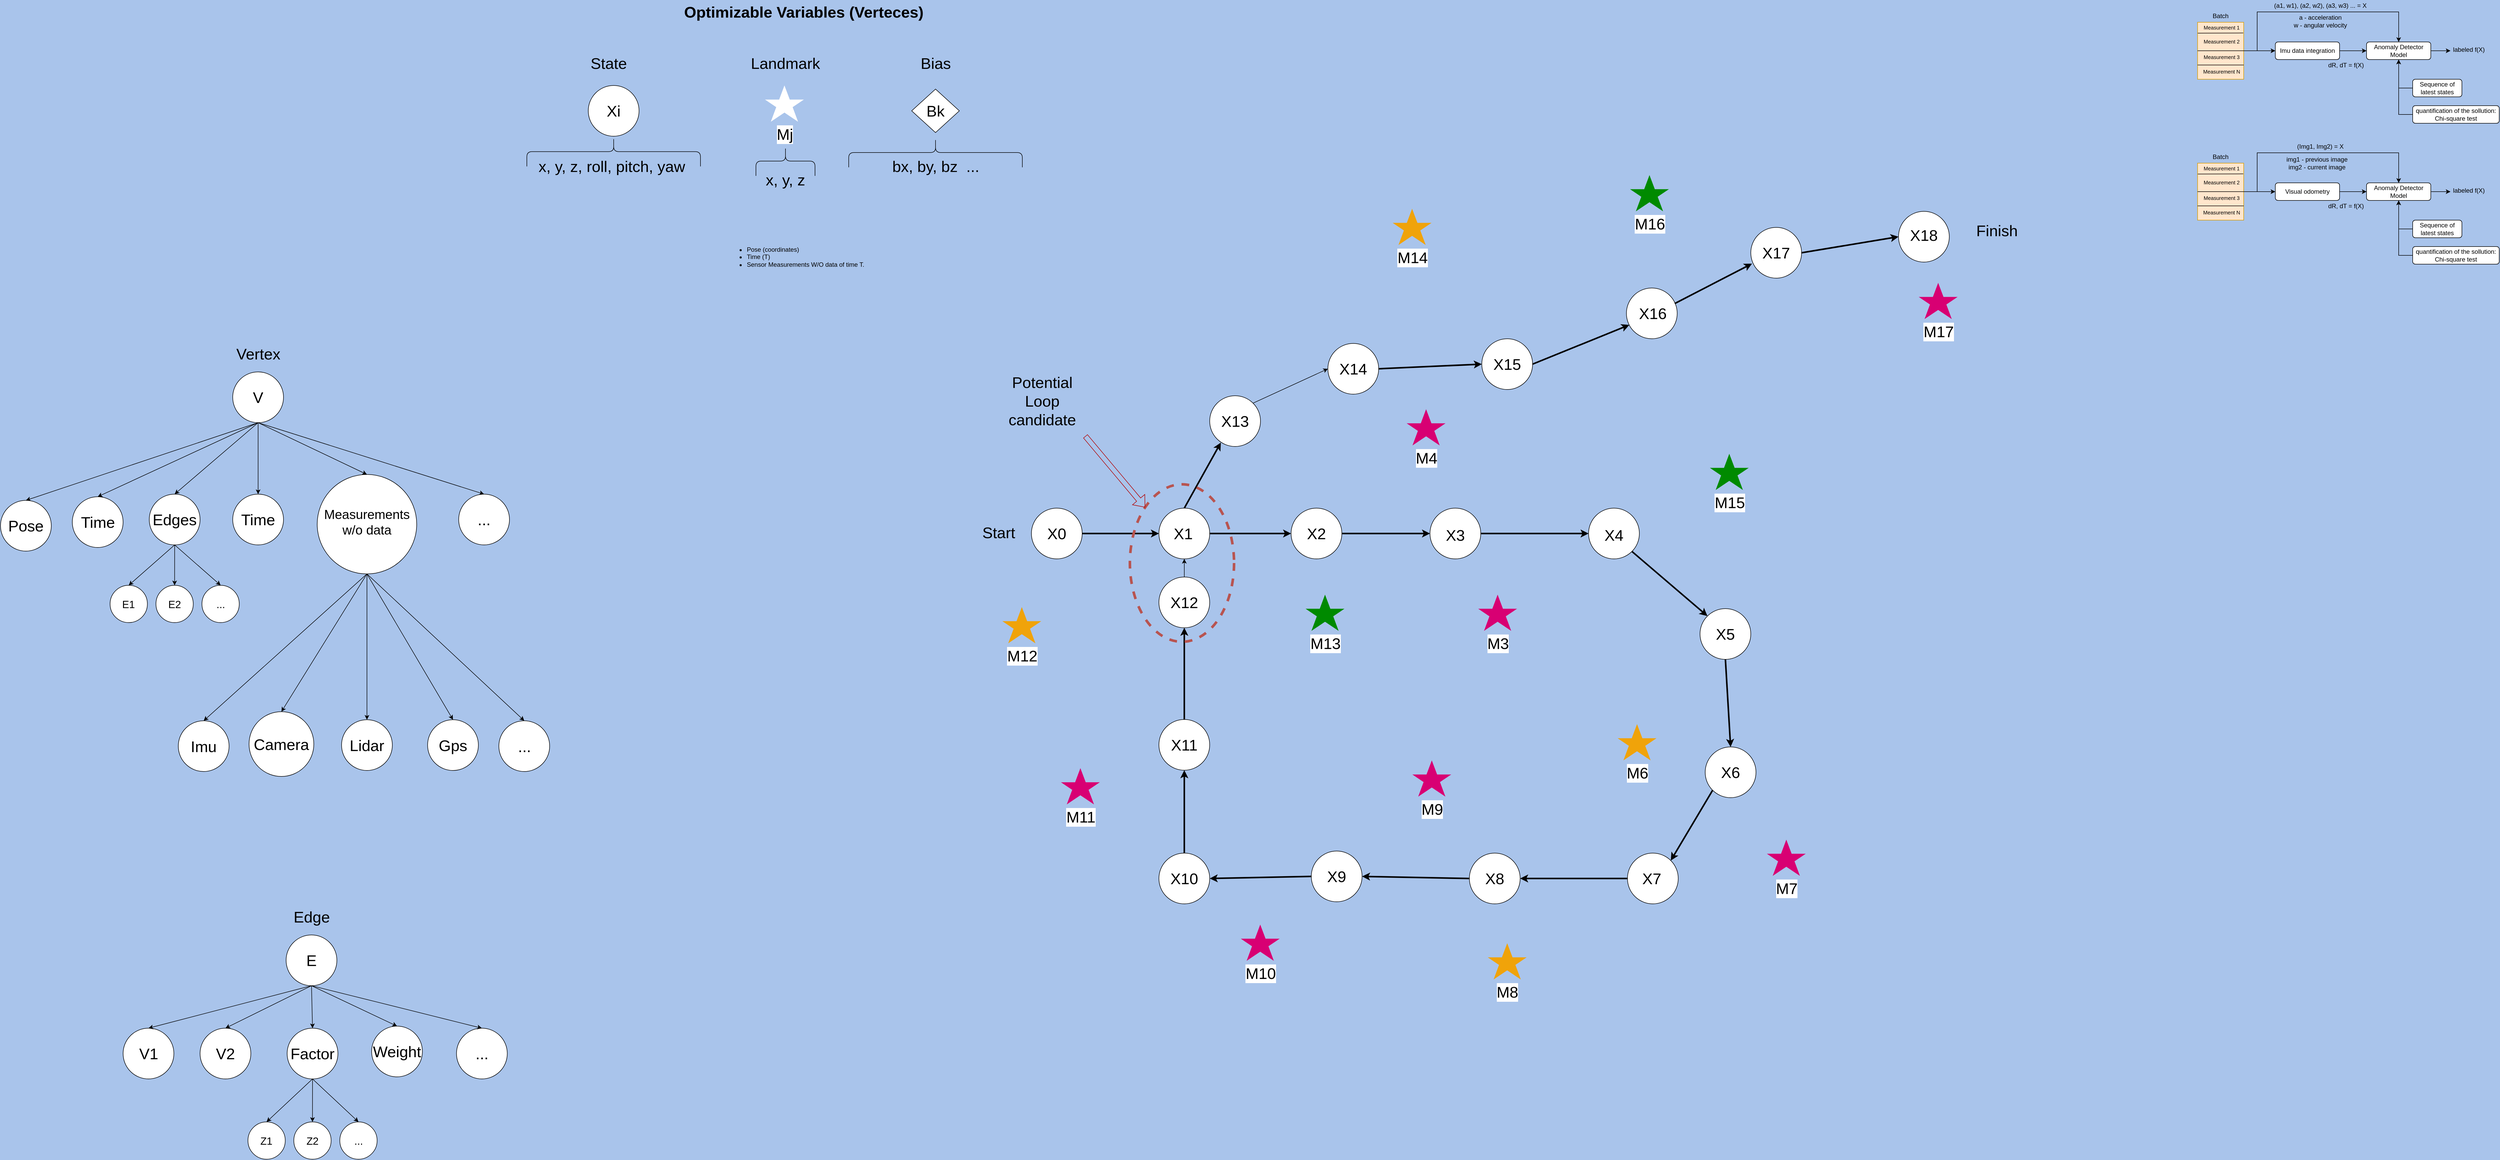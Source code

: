 <mxfile version="21.1.2" type="device">
  <diagram name="Page-1" id="6133507b-19e7-1e82-6fc7-422aa6c4b21f">
    <mxGraphModel dx="2927" dy="1270" grid="0" gridSize="10" guides="1" tooltips="1" connect="1" arrows="1" fold="1" page="1" pageScale="1" pageWidth="1100" pageHeight="850" background="#A9C4EB" math="0" shadow="0">
      <root>
        <mxCell id="0" />
        <mxCell id="1" parent="0" />
        <mxCell id="7dlIDy_3DpNjxbxGqg9h-1" value="" style="ellipse;whiteSpace=wrap;html=1;aspect=fixed;" vertex="1" parent="1">
          <mxGeometry x="191" y="148" width="98" height="98" as="geometry" />
        </mxCell>
        <mxCell id="7dlIDy_3DpNjxbxGqg9h-2" value="" style="ellipse;whiteSpace=wrap;html=1;aspect=fixed;" vertex="1" parent="1">
          <mxGeometry x="446" y="148" width="98" height="98" as="geometry" />
        </mxCell>
        <mxCell id="7dlIDy_3DpNjxbxGqg9h-3" value="" style="ellipse;whiteSpace=wrap;html=1;aspect=fixed;" vertex="1" parent="1">
          <mxGeometry x="714" y="148" width="98" height="98" as="geometry" />
        </mxCell>
        <mxCell id="7dlIDy_3DpNjxbxGqg9h-4" value="" style="ellipse;whiteSpace=wrap;html=1;aspect=fixed;" vertex="1" parent="1">
          <mxGeometry x="1020" y="148" width="98" height="98" as="geometry" />
        </mxCell>
        <mxCell id="7dlIDy_3DpNjxbxGqg9h-5" value="" style="ellipse;whiteSpace=wrap;html=1;aspect=fixed;" vertex="1" parent="1">
          <mxGeometry x="1235" y="342" width="98" height="98" as="geometry" />
        </mxCell>
        <mxCell id="7dlIDy_3DpNjxbxGqg9h-6" value="" style="ellipse;whiteSpace=wrap;html=1;aspect=fixed;" vertex="1" parent="1">
          <mxGeometry x="1245" y="609" width="98" height="98" as="geometry" />
        </mxCell>
        <mxCell id="7dlIDy_3DpNjxbxGqg9h-7" value="" style="ellipse;whiteSpace=wrap;html=1;aspect=fixed;" vertex="1" parent="1">
          <mxGeometry x="1095" y="814" width="98" height="98" as="geometry" />
        </mxCell>
        <mxCell id="7dlIDy_3DpNjxbxGqg9h-8" value="" style="ellipse;whiteSpace=wrap;html=1;aspect=fixed;" vertex="1" parent="1">
          <mxGeometry x="790" y="814" width="98" height="98" as="geometry" />
        </mxCell>
        <mxCell id="7dlIDy_3DpNjxbxGqg9h-9" value="" style="ellipse;whiteSpace=wrap;html=1;aspect=fixed;" vertex="1" parent="1">
          <mxGeometry x="485" y="810" width="98" height="98" as="geometry" />
        </mxCell>
        <mxCell id="7dlIDy_3DpNjxbxGqg9h-10" value="" style="ellipse;whiteSpace=wrap;html=1;aspect=fixed;" vertex="1" parent="1">
          <mxGeometry x="191" y="814" width="98" height="98" as="geometry" />
        </mxCell>
        <mxCell id="7dlIDy_3DpNjxbxGqg9h-11" value="" style="ellipse;whiteSpace=wrap;html=1;aspect=fixed;" vertex="1" parent="1">
          <mxGeometry x="191" y="556" width="98" height="98" as="geometry" />
        </mxCell>
        <mxCell id="7dlIDy_3DpNjxbxGqg9h-12" value="" style="ellipse;whiteSpace=wrap;html=1;aspect=fixed;" vertex="1" parent="1">
          <mxGeometry x="191" y="281" width="98" height="98" as="geometry" />
        </mxCell>
        <mxCell id="7dlIDy_3DpNjxbxGqg9h-13" value="" style="ellipse;whiteSpace=wrap;html=1;aspect=fixed;" vertex="1" parent="1">
          <mxGeometry x="289" y="-69" width="98" height="98" as="geometry" />
        </mxCell>
        <mxCell id="7dlIDy_3DpNjxbxGqg9h-14" value="" style="ellipse;whiteSpace=wrap;html=1;aspect=fixed;" vertex="1" parent="1">
          <mxGeometry x="-55" y="148" width="98" height="98" as="geometry" />
        </mxCell>
        <mxCell id="7dlIDy_3DpNjxbxGqg9h-15" value="" style="ellipse;whiteSpace=wrap;html=1;aspect=fixed;" vertex="1" parent="1">
          <mxGeometry x="517" y="-170" width="98" height="98" as="geometry" />
        </mxCell>
        <mxCell id="7dlIDy_3DpNjxbxGqg9h-16" value="" style="ellipse;whiteSpace=wrap;html=1;aspect=fixed;" vertex="1" parent="1">
          <mxGeometry x="814" y="-179" width="98" height="98" as="geometry" />
        </mxCell>
        <mxCell id="7dlIDy_3DpNjxbxGqg9h-17" value="" style="ellipse;whiteSpace=wrap;html=1;aspect=fixed;" vertex="1" parent="1">
          <mxGeometry x="1093" y="-277" width="98" height="98" as="geometry" />
        </mxCell>
        <mxCell id="7dlIDy_3DpNjxbxGqg9h-18" value="" style="ellipse;whiteSpace=wrap;html=1;aspect=fixed;" vertex="1" parent="1">
          <mxGeometry x="1333" y="-394" width="98" height="98" as="geometry" />
        </mxCell>
        <mxCell id="7dlIDy_3DpNjxbxGqg9h-19" value="" style="ellipse;whiteSpace=wrap;html=1;aspect=fixed;" vertex="1" parent="1">
          <mxGeometry x="1618" y="-425" width="98" height="98" as="geometry" />
        </mxCell>
        <mxCell id="7dlIDy_3DpNjxbxGqg9h-22" value="" style="endArrow=classic;html=1;rounded=0;exitX=1;exitY=0.5;exitDx=0;exitDy=0;entryX=0;entryY=0.5;entryDx=0;entryDy=0;strokeWidth=3;" edge="1" parent="1" source="7dlIDy_3DpNjxbxGqg9h-14" target="7dlIDy_3DpNjxbxGqg9h-1">
          <mxGeometry width="50" height="50" relative="1" as="geometry">
            <mxPoint x="687" y="335" as="sourcePoint" />
            <mxPoint x="737" y="285" as="targetPoint" />
          </mxGeometry>
        </mxCell>
        <mxCell id="7dlIDy_3DpNjxbxGqg9h-23" value="" style="endArrow=classic;html=1;rounded=0;exitX=1;exitY=0.5;exitDx=0;exitDy=0;entryX=0;entryY=0.5;entryDx=0;entryDy=0;strokeWidth=3;" edge="1" parent="1" source="7dlIDy_3DpNjxbxGqg9h-1" target="7dlIDy_3DpNjxbxGqg9h-2">
          <mxGeometry width="50" height="50" relative="1" as="geometry">
            <mxPoint x="53" y="207" as="sourcePoint" />
            <mxPoint x="201" y="207" as="targetPoint" />
          </mxGeometry>
        </mxCell>
        <mxCell id="7dlIDy_3DpNjxbxGqg9h-24" value="" style="endArrow=classic;html=1;rounded=0;exitX=1;exitY=0.5;exitDx=0;exitDy=0;entryX=0;entryY=0.5;entryDx=0;entryDy=0;strokeWidth=3;" edge="1" parent="1" source="7dlIDy_3DpNjxbxGqg9h-2" target="7dlIDy_3DpNjxbxGqg9h-3">
          <mxGeometry width="50" height="50" relative="1" as="geometry">
            <mxPoint x="622" y="194" as="sourcePoint" />
            <mxPoint x="770" y="194" as="targetPoint" />
          </mxGeometry>
        </mxCell>
        <mxCell id="7dlIDy_3DpNjxbxGqg9h-25" value="" style="endArrow=classic;html=1;rounded=0;exitX=1;exitY=0.5;exitDx=0;exitDy=0;entryX=0;entryY=0.5;entryDx=0;entryDy=0;strokeWidth=3;" edge="1" parent="1" source="7dlIDy_3DpNjxbxGqg9h-3" target="7dlIDy_3DpNjxbxGqg9h-4">
          <mxGeometry width="50" height="50" relative="1" as="geometry">
            <mxPoint x="73" y="227" as="sourcePoint" />
            <mxPoint x="221" y="227" as="targetPoint" />
          </mxGeometry>
        </mxCell>
        <mxCell id="7dlIDy_3DpNjxbxGqg9h-27" value="" style="endArrow=classic;html=1;rounded=0;exitX=1;exitY=1;exitDx=0;exitDy=0;entryX=0;entryY=0;entryDx=0;entryDy=0;strokeWidth=3;" edge="1" parent="1" source="7dlIDy_3DpNjxbxGqg9h-4" target="7dlIDy_3DpNjxbxGqg9h-5">
          <mxGeometry width="50" height="50" relative="1" as="geometry">
            <mxPoint x="822" y="207" as="sourcePoint" />
            <mxPoint x="1030" y="207" as="targetPoint" />
          </mxGeometry>
        </mxCell>
        <mxCell id="7dlIDy_3DpNjxbxGqg9h-28" value="" style="endArrow=classic;html=1;rounded=0;exitX=0.5;exitY=1;exitDx=0;exitDy=0;entryX=0.5;entryY=0;entryDx=0;entryDy=0;strokeWidth=3;" edge="1" parent="1" source="7dlIDy_3DpNjxbxGqg9h-5" target="7dlIDy_3DpNjxbxGqg9h-6">
          <mxGeometry width="50" height="50" relative="1" as="geometry">
            <mxPoint x="832" y="217" as="sourcePoint" />
            <mxPoint x="1040" y="217" as="targetPoint" />
          </mxGeometry>
        </mxCell>
        <mxCell id="7dlIDy_3DpNjxbxGqg9h-29" value="" style="endArrow=classic;html=1;rounded=0;exitX=0;exitY=1;exitDx=0;exitDy=0;entryX=1;entryY=0;entryDx=0;entryDy=0;strokeWidth=3;" edge="1" parent="1" source="7dlIDy_3DpNjxbxGqg9h-6" target="7dlIDy_3DpNjxbxGqg9h-7">
          <mxGeometry width="50" height="50" relative="1" as="geometry">
            <mxPoint x="842" y="227" as="sourcePoint" />
            <mxPoint x="1050" y="227" as="targetPoint" />
          </mxGeometry>
        </mxCell>
        <mxCell id="7dlIDy_3DpNjxbxGqg9h-30" value="" style="endArrow=classic;html=1;rounded=0;exitX=0;exitY=0.5;exitDx=0;exitDy=0;entryX=1;entryY=0.5;entryDx=0;entryDy=0;strokeWidth=3;" edge="1" parent="1" source="7dlIDy_3DpNjxbxGqg9h-7" target="7dlIDy_3DpNjxbxGqg9h-8">
          <mxGeometry width="50" height="50" relative="1" as="geometry">
            <mxPoint x="1304" y="717" as="sourcePoint" />
            <mxPoint x="1189" y="838" as="targetPoint" />
          </mxGeometry>
        </mxCell>
        <mxCell id="7dlIDy_3DpNjxbxGqg9h-32" value="" style="endArrow=classic;html=1;rounded=0;exitX=0;exitY=0.5;exitDx=0;exitDy=0;entryX=1;entryY=0.5;entryDx=0;entryDy=0;strokeWidth=3;" edge="1" parent="1" source="7dlIDy_3DpNjxbxGqg9h-8" target="7dlIDy_3DpNjxbxGqg9h-9">
          <mxGeometry width="50" height="50" relative="1" as="geometry">
            <mxPoint x="1105" y="873" as="sourcePoint" />
            <mxPoint x="898" y="873" as="targetPoint" />
          </mxGeometry>
        </mxCell>
        <mxCell id="7dlIDy_3DpNjxbxGqg9h-33" value="" style="endArrow=classic;html=1;rounded=0;exitX=0;exitY=0.5;exitDx=0;exitDy=0;entryX=1;entryY=0.5;entryDx=0;entryDy=0;strokeWidth=3;" edge="1" parent="1" source="7dlIDy_3DpNjxbxGqg9h-9" target="7dlIDy_3DpNjxbxGqg9h-10">
          <mxGeometry width="50" height="50" relative="1" as="geometry">
            <mxPoint x="800" y="873" as="sourcePoint" />
            <mxPoint x="593" y="869" as="targetPoint" />
          </mxGeometry>
        </mxCell>
        <mxCell id="7dlIDy_3DpNjxbxGqg9h-34" value="" style="endArrow=classic;html=1;rounded=0;exitX=0.5;exitY=0;exitDx=0;exitDy=0;entryX=0.5;entryY=1;entryDx=0;entryDy=0;strokeWidth=3;" edge="1" parent="1" source="7dlIDy_3DpNjxbxGqg9h-10" target="7dlIDy_3DpNjxbxGqg9h-11">
          <mxGeometry width="50" height="50" relative="1" as="geometry">
            <mxPoint x="810" y="883" as="sourcePoint" />
            <mxPoint x="603" y="879" as="targetPoint" />
          </mxGeometry>
        </mxCell>
        <mxCell id="7dlIDy_3DpNjxbxGqg9h-35" value="" style="endArrow=classic;html=1;rounded=0;exitX=0.5;exitY=0;exitDx=0;exitDy=0;entryX=0.5;entryY=1;entryDx=0;entryDy=0;strokeWidth=3;" edge="1" parent="1" source="7dlIDy_3DpNjxbxGqg9h-11" target="7dlIDy_3DpNjxbxGqg9h-12">
          <mxGeometry width="50" height="50" relative="1" as="geometry">
            <mxPoint x="250" y="824" as="sourcePoint" />
            <mxPoint x="250" y="664" as="targetPoint" />
          </mxGeometry>
        </mxCell>
        <mxCell id="7dlIDy_3DpNjxbxGqg9h-36" value="" style="endArrow=classic;html=1;rounded=0;entryX=0.5;entryY=1;entryDx=0;entryDy=0;exitX=0.5;exitY=0;exitDx=0;exitDy=0;" edge="1" parent="1" source="7dlIDy_3DpNjxbxGqg9h-12" target="7dlIDy_3DpNjxbxGqg9h-1">
          <mxGeometry width="50" height="50" relative="1" as="geometry">
            <mxPoint x="263" y="308" as="sourcePoint" />
            <mxPoint x="260" y="674" as="targetPoint" />
          </mxGeometry>
        </mxCell>
        <mxCell id="7dlIDy_3DpNjxbxGqg9h-37" value="" style="endArrow=classic;html=1;rounded=0;entryX=0.219;entryY=0.923;entryDx=0;entryDy=0;exitX=0.5;exitY=0;exitDx=0;exitDy=0;entryPerimeter=0;strokeWidth=3;" edge="1" parent="1" source="7dlIDy_3DpNjxbxGqg9h-1" target="7dlIDy_3DpNjxbxGqg9h-13">
          <mxGeometry width="50" height="50" relative="1" as="geometry">
            <mxPoint x="248" y="330" as="sourcePoint" />
            <mxPoint x="250" y="256" as="targetPoint" />
          </mxGeometry>
        </mxCell>
        <mxCell id="7dlIDy_3DpNjxbxGqg9h-38" value="" style="endArrow=classic;html=1;rounded=0;entryX=0;entryY=0.5;entryDx=0;entryDy=0;exitX=1;exitY=0;exitDx=0;exitDy=0;" edge="1" parent="1" source="7dlIDy_3DpNjxbxGqg9h-13" target="7dlIDy_3DpNjxbxGqg9h-15">
          <mxGeometry width="50" height="50" relative="1" as="geometry">
            <mxPoint x="250" y="158" as="sourcePoint" />
            <mxPoint x="320" y="31" as="targetPoint" />
          </mxGeometry>
        </mxCell>
        <mxCell id="7dlIDy_3DpNjxbxGqg9h-39" value="" style="endArrow=classic;html=1;rounded=0;entryX=0;entryY=0.5;entryDx=0;entryDy=0;exitX=1;exitY=0.5;exitDx=0;exitDy=0;strokeWidth=3;" edge="1" parent="1" source="7dlIDy_3DpNjxbxGqg9h-15" target="7dlIDy_3DpNjxbxGqg9h-16">
          <mxGeometry width="50" height="50" relative="1" as="geometry">
            <mxPoint x="383" y="-45" as="sourcePoint" />
            <mxPoint x="527" y="-111" as="targetPoint" />
          </mxGeometry>
        </mxCell>
        <mxCell id="7dlIDy_3DpNjxbxGqg9h-40" value="" style="endArrow=classic;html=1;rounded=0;entryX=0.058;entryY=0.727;entryDx=0;entryDy=0;exitX=1;exitY=0.5;exitDx=0;exitDy=0;entryPerimeter=0;strokeWidth=3;" edge="1" parent="1" source="7dlIDy_3DpNjxbxGqg9h-16" target="7dlIDy_3DpNjxbxGqg9h-17">
          <mxGeometry width="50" height="50" relative="1" as="geometry">
            <mxPoint x="393" y="-35" as="sourcePoint" />
            <mxPoint x="537" y="-101" as="targetPoint" />
          </mxGeometry>
        </mxCell>
        <mxCell id="7dlIDy_3DpNjxbxGqg9h-41" value="" style="endArrow=classic;html=1;rounded=0;exitX=0.952;exitY=0.306;exitDx=0;exitDy=0;exitPerimeter=0;entryX=0.024;entryY=0.714;entryDx=0;entryDy=0;entryPerimeter=0;strokeWidth=3;" edge="1" parent="1" source="7dlIDy_3DpNjxbxGqg9h-17" target="7dlIDy_3DpNjxbxGqg9h-18">
          <mxGeometry width="50" height="50" relative="1" as="geometry">
            <mxPoint x="922" y="-120" as="sourcePoint" />
            <mxPoint x="1347" y="-310" as="targetPoint" />
          </mxGeometry>
        </mxCell>
        <mxCell id="7dlIDy_3DpNjxbxGqg9h-42" value="" style="endArrow=classic;html=1;rounded=0;entryX=0;entryY=0.5;entryDx=0;entryDy=0;exitX=1;exitY=0.5;exitDx=0;exitDy=0;strokeWidth=3;" edge="1" parent="1" source="7dlIDy_3DpNjxbxGqg9h-18" target="7dlIDy_3DpNjxbxGqg9h-19">
          <mxGeometry width="50" height="50" relative="1" as="geometry">
            <mxPoint x="932" y="-110" as="sourcePoint" />
            <mxPoint x="1127" y="-173" as="targetPoint" />
          </mxGeometry>
        </mxCell>
        <mxCell id="7dlIDy_3DpNjxbxGqg9h-43" value="&lt;font style=&quot;font-size: 30px;&quot;&gt;X0&lt;/font&gt;" style="text;html=1;strokeColor=none;fillColor=none;align=center;verticalAlign=middle;whiteSpace=wrap;rounded=0;" vertex="1" parent="1">
          <mxGeometry x="-36" y="182" width="60" height="30" as="geometry" />
        </mxCell>
        <mxCell id="7dlIDy_3DpNjxbxGqg9h-44" value="&lt;font style=&quot;font-size: 30px;&quot;&gt;X1&lt;/font&gt;" style="text;html=1;strokeColor=none;fillColor=none;align=center;verticalAlign=middle;whiteSpace=wrap;rounded=0;" vertex="1" parent="1">
          <mxGeometry x="208" y="182" width="60" height="30" as="geometry" />
        </mxCell>
        <mxCell id="7dlIDy_3DpNjxbxGqg9h-45" value="&lt;font style=&quot;font-size: 30px;&quot;&gt;X2&lt;/font&gt;" style="text;html=1;strokeColor=none;fillColor=none;align=center;verticalAlign=middle;whiteSpace=wrap;rounded=0;" vertex="1" parent="1">
          <mxGeometry x="465" y="182" width="60" height="30" as="geometry" />
        </mxCell>
        <mxCell id="7dlIDy_3DpNjxbxGqg9h-46" value="&lt;font style=&quot;font-size: 30px;&quot;&gt;X3&lt;/font&gt;" style="text;html=1;strokeColor=none;fillColor=none;align=center;verticalAlign=middle;whiteSpace=wrap;rounded=0;" vertex="1" parent="1">
          <mxGeometry x="733" y="185" width="60" height="30" as="geometry" />
        </mxCell>
        <mxCell id="7dlIDy_3DpNjxbxGqg9h-47" value="&lt;font style=&quot;font-size: 30px;&quot;&gt;X4&lt;/font&gt;" style="text;html=1;strokeColor=none;fillColor=none;align=center;verticalAlign=middle;whiteSpace=wrap;rounded=0;" vertex="1" parent="1">
          <mxGeometry x="1039" y="185" width="60" height="30" as="geometry" />
        </mxCell>
        <mxCell id="7dlIDy_3DpNjxbxGqg9h-48" value="&lt;font style=&quot;font-size: 30px;&quot;&gt;X5&lt;/font&gt;" style="text;html=1;strokeColor=none;fillColor=none;align=center;verticalAlign=middle;whiteSpace=wrap;rounded=0;" vertex="1" parent="1">
          <mxGeometry x="1254" y="376" width="60" height="30" as="geometry" />
        </mxCell>
        <mxCell id="7dlIDy_3DpNjxbxGqg9h-49" value="&lt;font style=&quot;font-size: 30px;&quot;&gt;X6&lt;/font&gt;" style="text;html=1;strokeColor=none;fillColor=none;align=center;verticalAlign=middle;whiteSpace=wrap;rounded=0;" vertex="1" parent="1">
          <mxGeometry x="1264" y="643" width="60" height="30" as="geometry" />
        </mxCell>
        <mxCell id="7dlIDy_3DpNjxbxGqg9h-50" value="&lt;font style=&quot;font-size: 30px;&quot;&gt;X7&lt;/font&gt;" style="text;html=1;strokeColor=none;fillColor=none;align=center;verticalAlign=middle;whiteSpace=wrap;rounded=0;" vertex="1" parent="1">
          <mxGeometry x="1112" y="848" width="60" height="30" as="geometry" />
        </mxCell>
        <mxCell id="7dlIDy_3DpNjxbxGqg9h-51" value="&lt;font style=&quot;font-size: 30px;&quot;&gt;X8&lt;/font&gt;" style="text;html=1;strokeColor=none;fillColor=none;align=center;verticalAlign=middle;whiteSpace=wrap;rounded=0;" vertex="1" parent="1">
          <mxGeometry x="809" y="848" width="60" height="30" as="geometry" />
        </mxCell>
        <mxCell id="7dlIDy_3DpNjxbxGqg9h-52" value="&lt;font style=&quot;font-size: 30px;&quot;&gt;X9&lt;/font&gt;" style="text;html=1;strokeColor=none;fillColor=none;align=center;verticalAlign=middle;whiteSpace=wrap;rounded=0;" vertex="1" parent="1">
          <mxGeometry x="504" y="844" width="60" height="30" as="geometry" />
        </mxCell>
        <mxCell id="7dlIDy_3DpNjxbxGqg9h-53" value="&lt;font style=&quot;font-size: 30px;&quot;&gt;X10&lt;/font&gt;" style="text;html=1;strokeColor=none;fillColor=none;align=center;verticalAlign=middle;whiteSpace=wrap;rounded=0;" vertex="1" parent="1">
          <mxGeometry x="210" y="848" width="60" height="30" as="geometry" />
        </mxCell>
        <mxCell id="7dlIDy_3DpNjxbxGqg9h-54" value="&lt;font style=&quot;font-size: 30px;&quot;&gt;X11&lt;/font&gt;" style="text;html=1;strokeColor=none;fillColor=none;align=center;verticalAlign=middle;whiteSpace=wrap;rounded=0;" vertex="1" parent="1">
          <mxGeometry x="210" y="590" width="60" height="30" as="geometry" />
        </mxCell>
        <mxCell id="7dlIDy_3DpNjxbxGqg9h-55" value="&lt;font style=&quot;font-size: 30px;&quot;&gt;X12&lt;/font&gt;" style="text;html=1;strokeColor=none;fillColor=none;align=center;verticalAlign=middle;whiteSpace=wrap;rounded=0;" vertex="1" parent="1">
          <mxGeometry x="210" y="315" width="60" height="30" as="geometry" />
        </mxCell>
        <mxCell id="7dlIDy_3DpNjxbxGqg9h-56" value="&lt;font style=&quot;font-size: 30px;&quot;&gt;X13&lt;/font&gt;" style="text;html=1;strokeColor=none;fillColor=none;align=center;verticalAlign=middle;whiteSpace=wrap;rounded=0;" vertex="1" parent="1">
          <mxGeometry x="308" y="-35" width="60" height="30" as="geometry" />
        </mxCell>
        <mxCell id="7dlIDy_3DpNjxbxGqg9h-57" value="&lt;font style=&quot;font-size: 30px;&quot;&gt;X14&lt;/font&gt;" style="text;html=1;strokeColor=none;fillColor=none;align=center;verticalAlign=middle;whiteSpace=wrap;rounded=0;" vertex="1" parent="1">
          <mxGeometry x="536" y="-136" width="60" height="30" as="geometry" />
        </mxCell>
        <mxCell id="7dlIDy_3DpNjxbxGqg9h-58" value="&lt;font style=&quot;font-size: 30px;&quot;&gt;X15&lt;/font&gt;" style="text;html=1;strokeColor=none;fillColor=none;align=center;verticalAlign=middle;whiteSpace=wrap;rounded=0;" vertex="1" parent="1">
          <mxGeometry x="833" y="-145" width="60" height="30" as="geometry" />
        </mxCell>
        <mxCell id="7dlIDy_3DpNjxbxGqg9h-59" value="&lt;font style=&quot;font-size: 30px;&quot;&gt;X16&lt;/font&gt;" style="text;html=1;strokeColor=none;fillColor=none;align=center;verticalAlign=middle;whiteSpace=wrap;rounded=0;" vertex="1" parent="1">
          <mxGeometry x="1114" y="-243" width="60" height="30" as="geometry" />
        </mxCell>
        <mxCell id="7dlIDy_3DpNjxbxGqg9h-60" value="&lt;font style=&quot;font-size: 30px;&quot;&gt;X17&lt;/font&gt;" style="text;html=1;strokeColor=none;fillColor=none;align=center;verticalAlign=middle;whiteSpace=wrap;rounded=0;" vertex="1" parent="1">
          <mxGeometry x="1352" y="-360" width="60" height="30" as="geometry" />
        </mxCell>
        <mxCell id="7dlIDy_3DpNjxbxGqg9h-61" value="&lt;font style=&quot;font-size: 30px;&quot;&gt;X18&lt;/font&gt;" style="text;html=1;strokeColor=none;fillColor=none;align=center;verticalAlign=middle;whiteSpace=wrap;rounded=0;" vertex="1" parent="1">
          <mxGeometry x="1637" y="-394" width="60" height="30" as="geometry" />
        </mxCell>
        <mxCell id="7dlIDy_3DpNjxbxGqg9h-63" value="" style="ellipse;whiteSpace=wrap;html=1;fillColor=none;strokeColor=#b85450;fillStyle=auto;gradientColor=default;dashed=1;strokeWidth=5;" vertex="1" parent="1">
          <mxGeometry x="135" y="102" width="201" height="304" as="geometry" />
        </mxCell>
        <mxCell id="7dlIDy_3DpNjxbxGqg9h-65" value="&lt;font style=&quot;font-size: 30px;&quot;&gt;Potential Loop candidate&lt;/font&gt;" style="text;html=1;strokeColor=none;fillColor=none;align=center;verticalAlign=middle;whiteSpace=wrap;rounded=0;" vertex="1" parent="1">
          <mxGeometry x="-117" y="-127" width="166" height="136" as="geometry" />
        </mxCell>
        <mxCell id="7dlIDy_3DpNjxbxGqg9h-66" value="" style="shape=flexArrow;endArrow=classic;html=1;rounded=0;exitX=1;exitY=1;exitDx=0;exitDy=0;entryX=0;entryY=0;entryDx=0;entryDy=0;fillColor=none;strokeColor=#B20000;" edge="1" parent="1" source="7dlIDy_3DpNjxbxGqg9h-65" target="7dlIDy_3DpNjxbxGqg9h-63">
          <mxGeometry width="50" height="50" relative="1" as="geometry">
            <mxPoint x="82" y="17" as="sourcePoint" />
            <mxPoint x="132" y="-33" as="targetPoint" />
          </mxGeometry>
        </mxCell>
        <mxCell id="7dlIDy_3DpNjxbxGqg9h-67" value="&lt;font color=&quot;#000000&quot; style=&quot;font-size: 30px;&quot;&gt;M13&lt;/font&gt;" style="html=1;verticalLabelPosition=bottom;labelBackgroundColor=#ffffff;verticalAlign=top;shadow=0;dashed=0;strokeWidth=2;shape=mxgraph.ios7.misc.star;fillColor=#008a00;strokeColor=#005700;sketch=0;fontColor=#ffffff;" vertex="1" parent="1">
          <mxGeometry x="474" y="315" width="75" height="70" as="geometry" />
        </mxCell>
        <mxCell id="7dlIDy_3DpNjxbxGqg9h-68" value="&lt;font color=&quot;#000000&quot; style=&quot;font-size: 30px;&quot;&gt;M3&lt;/font&gt;" style="html=1;verticalLabelPosition=bottom;labelBackgroundColor=#ffffff;verticalAlign=top;shadow=0;dashed=0;strokeWidth=2;shape=mxgraph.ios7.misc.star;fillColor=#d80073;strokeColor=#A50040;sketch=0;fontColor=#ffffff;" vertex="1" parent="1">
          <mxGeometry x="807" y="315" width="75" height="70" as="geometry" />
        </mxCell>
        <mxCell id="7dlIDy_3DpNjxbxGqg9h-69" value="&lt;font color=&quot;#000000&quot; style=&quot;font-size: 30px;&quot;&gt;M15&lt;/font&gt;" style="html=1;verticalLabelPosition=bottom;labelBackgroundColor=#ffffff;verticalAlign=top;shadow=0;dashed=0;strokeWidth=2;shape=mxgraph.ios7.misc.star;fillColor=#008a00;strokeColor=#005700;sketch=0;fontColor=#ffffff;" vertex="1" parent="1">
          <mxGeometry x="1254" y="43" width="75" height="70" as="geometry" />
        </mxCell>
        <mxCell id="7dlIDy_3DpNjxbxGqg9h-70" value="&lt;font color=&quot;#000000&quot; style=&quot;font-size: 30px;&quot;&gt;M4&lt;/font&gt;" style="html=1;verticalLabelPosition=bottom;labelBackgroundColor=#ffffff;verticalAlign=top;shadow=0;dashed=0;strokeWidth=2;shape=mxgraph.ios7.misc.star;fillColor=#d80073;strokeColor=#A50040;sketch=0;fontColor=#ffffff;" vertex="1" parent="1">
          <mxGeometry x="669" y="-43" width="75" height="70" as="geometry" />
        </mxCell>
        <mxCell id="7dlIDy_3DpNjxbxGqg9h-71" value="&lt;font color=&quot;#000000&quot; style=&quot;font-size: 30px;&quot;&gt;M14&lt;/font&gt;" style="html=1;verticalLabelPosition=bottom;labelBackgroundColor=#ffffff;verticalAlign=top;shadow=0;dashed=0;strokeWidth=2;shape=mxgraph.ios7.misc.star;fillColor=#f0a30a;strokeColor=#BD7000;sketch=0;fontColor=#000000;" vertex="1" parent="1">
          <mxGeometry x="642" y="-430" width="75" height="70" as="geometry" />
        </mxCell>
        <mxCell id="7dlIDy_3DpNjxbxGqg9h-72" value="&lt;font color=&quot;#000000&quot; style=&quot;font-size: 30px;&quot;&gt;M16&lt;/font&gt;" style="html=1;verticalLabelPosition=bottom;labelBackgroundColor=#ffffff;verticalAlign=top;shadow=0;dashed=0;strokeWidth=2;shape=mxgraph.ios7.misc.star;fillColor=#008a00;strokeColor=#005700;sketch=0;fontColor=#ffffff;" vertex="1" parent="1">
          <mxGeometry x="1100" y="-495" width="75" height="70" as="geometry" />
        </mxCell>
        <mxCell id="7dlIDy_3DpNjxbxGqg9h-73" value="&lt;font color=&quot;#000000&quot; style=&quot;font-size: 30px;&quot;&gt;M17&lt;/font&gt;" style="html=1;verticalLabelPosition=bottom;labelBackgroundColor=#ffffff;verticalAlign=top;shadow=0;dashed=0;strokeWidth=2;shape=mxgraph.ios7.misc.star;fillColor=#d80073;strokeColor=#A50040;sketch=0;fontColor=#ffffff;" vertex="1" parent="1">
          <mxGeometry x="1657" y="-287" width="75" height="70" as="geometry" />
        </mxCell>
        <mxCell id="7dlIDy_3DpNjxbxGqg9h-74" value="&lt;font color=&quot;#000000&quot; style=&quot;font-size: 30px;&quot;&gt;M12&lt;/font&gt;" style="html=1;verticalLabelPosition=bottom;labelBackgroundColor=#ffffff;verticalAlign=top;shadow=0;dashed=0;strokeWidth=2;shape=mxgraph.ios7.misc.star;fillColor=#f0a30a;strokeColor=#BD7000;sketch=0;fontColor=#000000;" vertex="1" parent="1">
          <mxGeometry x="-111" y="339" width="75" height="70" as="geometry" />
        </mxCell>
        <mxCell id="7dlIDy_3DpNjxbxGqg9h-75" value="&lt;font color=&quot;#000000&quot; style=&quot;font-size: 30px;&quot;&gt;M9&lt;/font&gt;" style="html=1;verticalLabelPosition=bottom;labelBackgroundColor=#ffffff;verticalAlign=top;shadow=0;dashed=0;strokeWidth=2;shape=mxgraph.ios7.misc.star;fillColor=#d80073;strokeColor=#A50040;sketch=0;fontColor=#ffffff;" vertex="1" parent="1">
          <mxGeometry x="680" y="635" width="75" height="70" as="geometry" />
        </mxCell>
        <mxCell id="7dlIDy_3DpNjxbxGqg9h-76" value="&lt;font color=&quot;#000000&quot; style=&quot;font-size: 30px;&quot;&gt;M6&lt;/font&gt;" style="html=1;verticalLabelPosition=bottom;labelBackgroundColor=#ffffff;verticalAlign=top;shadow=0;dashed=0;strokeWidth=2;shape=mxgraph.ios7.misc.star;fillColor=#f0a30a;strokeColor=#BD7000;sketch=0;fontColor=#000000;" vertex="1" parent="1">
          <mxGeometry x="1076" y="565" width="75" height="70" as="geometry" />
        </mxCell>
        <mxCell id="7dlIDy_3DpNjxbxGqg9h-77" value="&lt;font color=&quot;#000000&quot; style=&quot;font-size: 30px;&quot;&gt;M7&lt;/font&gt;" style="html=1;verticalLabelPosition=bottom;labelBackgroundColor=#ffffff;verticalAlign=top;shadow=0;dashed=0;strokeWidth=2;shape=mxgraph.ios7.misc.star;fillColor=#d80073;strokeColor=#A50040;sketch=0;fontColor=#ffffff;" vertex="1" parent="1">
          <mxGeometry x="1364" y="788" width="75" height="70" as="geometry" />
        </mxCell>
        <mxCell id="7dlIDy_3DpNjxbxGqg9h-78" value="&lt;font color=&quot;#000000&quot; style=&quot;font-size: 30px;&quot;&gt;M8&lt;/font&gt;" style="html=1;verticalLabelPosition=bottom;labelBackgroundColor=#ffffff;verticalAlign=top;shadow=0;dashed=0;strokeWidth=2;shape=mxgraph.ios7.misc.star;fillColor=#f0a30a;strokeColor=#BD7000;sketch=0;fontColor=#000000;" vertex="1" parent="1">
          <mxGeometry x="825.5" y="988" width="75" height="70" as="geometry" />
        </mxCell>
        <mxCell id="7dlIDy_3DpNjxbxGqg9h-79" value="&lt;font color=&quot;#000000&quot; style=&quot;font-size: 30px;&quot;&gt;M10&lt;/font&gt;" style="html=1;verticalLabelPosition=bottom;labelBackgroundColor=#ffffff;verticalAlign=top;shadow=0;dashed=0;strokeWidth=2;shape=mxgraph.ios7.misc.star;fillColor=#d80073;strokeColor=#A50040;sketch=0;fontColor=#ffffff;" vertex="1" parent="1">
          <mxGeometry x="349" y="952" width="75" height="70" as="geometry" />
        </mxCell>
        <mxCell id="7dlIDy_3DpNjxbxGqg9h-80" value="&lt;font color=&quot;#000000&quot; style=&quot;font-size: 30px;&quot;&gt;M11&lt;/font&gt;" style="html=1;verticalLabelPosition=bottom;labelBackgroundColor=#ffffff;verticalAlign=top;shadow=0;dashed=0;strokeWidth=2;shape=mxgraph.ios7.misc.star;fillColor=#d80073;strokeColor=#A50040;sketch=0;fontColor=#ffffff;" vertex="1" parent="1">
          <mxGeometry x="2" y="650" width="75" height="70" as="geometry" />
        </mxCell>
        <mxCell id="7dlIDy_3DpNjxbxGqg9h-87" value="" style="ellipse;whiteSpace=wrap;html=1;aspect=fixed;" vertex="1" parent="1">
          <mxGeometry x="-910" y="-668" width="98" height="98" as="geometry" />
        </mxCell>
        <mxCell id="7dlIDy_3DpNjxbxGqg9h-88" value="&lt;font style=&quot;font-size: 30px;&quot;&gt;Xi&lt;/font&gt;" style="text;html=1;strokeColor=none;fillColor=none;align=center;verticalAlign=middle;whiteSpace=wrap;rounded=0;" vertex="1" parent="1">
          <mxGeometry x="-891" y="-634" width="60" height="30" as="geometry" />
        </mxCell>
        <mxCell id="7dlIDy_3DpNjxbxGqg9h-89" value="" style="shape=curlyBracket;whiteSpace=wrap;html=1;rounded=1;labelPosition=left;verticalLabelPosition=middle;align=right;verticalAlign=middle;rotation=90;" vertex="1" parent="1">
          <mxGeometry x="-889.5" y="-707.75" width="57" height="335" as="geometry" />
        </mxCell>
        <mxCell id="7dlIDy_3DpNjxbxGqg9h-91" value="&lt;font style=&quot;font-size: 30px;&quot;&gt;x, y, z, roll, pitch, yaw&lt;/font&gt;" style="text;html=1;strokeColor=none;fillColor=none;align=center;verticalAlign=middle;whiteSpace=wrap;rounded=0;" vertex="1" parent="1">
          <mxGeometry x="-1052" y="-534" width="375" height="43" as="geometry" />
        </mxCell>
        <mxCell id="7dlIDy_3DpNjxbxGqg9h-94" value="&lt;font color=&quot;#000000&quot; style=&quot;font-size: 30px;&quot;&gt;Mj&lt;/font&gt;" style="html=1;verticalLabelPosition=bottom;labelBackgroundColor=#ffffff;verticalAlign=top;shadow=0;dashed=0;strokeWidth=2;shape=mxgraph.ios7.misc.star;fillColor=#FFFFFF;strokeColor=#005700;sketch=0;fontColor=#ffffff;" vertex="1" parent="1">
          <mxGeometry x="-569" y="-668" width="75" height="70" as="geometry" />
        </mxCell>
        <mxCell id="7dlIDy_3DpNjxbxGqg9h-95" value="&lt;span style=&quot;font-size: 30px;&quot;&gt;State&lt;/span&gt;" style="text;html=1;strokeColor=none;fillColor=none;align=center;verticalAlign=middle;whiteSpace=wrap;rounded=0;" vertex="1" parent="1">
          <mxGeometry x="-1058" y="-733" width="375" height="43" as="geometry" />
        </mxCell>
        <mxCell id="7dlIDy_3DpNjxbxGqg9h-96" value="&lt;span style=&quot;font-size: 30px;&quot;&gt;Landmark&lt;/span&gt;" style="text;html=1;strokeColor=none;fillColor=none;align=center;verticalAlign=middle;whiteSpace=wrap;rounded=0;" vertex="1" parent="1">
          <mxGeometry x="-717" y="-733" width="375" height="43" as="geometry" />
        </mxCell>
        <mxCell id="7dlIDy_3DpNjxbxGqg9h-97" value="&lt;font style=&quot;font-size: 30px;&quot;&gt;Bk&lt;/font&gt;" style="rhombus;whiteSpace=wrap;html=1;" vertex="1" parent="1">
          <mxGeometry x="-286" y="-661" width="92" height="84" as="geometry" />
        </mxCell>
        <mxCell id="7dlIDy_3DpNjxbxGqg9h-98" value="&lt;span style=&quot;font-size: 30px;&quot;&gt;Bias&lt;/span&gt;" style="text;html=1;strokeColor=none;fillColor=none;align=center;verticalAlign=middle;whiteSpace=wrap;rounded=0;" vertex="1" parent="1">
          <mxGeometry x="-427.5" y="-733" width="375" height="43" as="geometry" />
        </mxCell>
        <mxCell id="7dlIDy_3DpNjxbxGqg9h-99" value="" style="shape=curlyBracket;whiteSpace=wrap;html=1;rounded=1;labelPosition=left;verticalLabelPosition=middle;align=right;verticalAlign=middle;rotation=90;" vertex="1" parent="1">
          <mxGeometry x="-268.5" y="-706" width="57" height="335" as="geometry" />
        </mxCell>
        <mxCell id="7dlIDy_3DpNjxbxGqg9h-100" value="&lt;font style=&quot;font-size: 30px;&quot;&gt;bx, by, bz&amp;nbsp; ...&lt;/font&gt;" style="text;html=1;strokeColor=none;fillColor=none;align=center;verticalAlign=middle;whiteSpace=wrap;rounded=0;" vertex="1" parent="1">
          <mxGeometry x="-427.5" y="-534" width="375" height="43" as="geometry" />
        </mxCell>
        <mxCell id="7dlIDy_3DpNjxbxGqg9h-101" value="&lt;font style=&quot;font-size: 30px;&quot;&gt;x, y, z&lt;/font&gt;" style="text;html=1;strokeColor=none;fillColor=none;align=center;verticalAlign=middle;whiteSpace=wrap;rounded=0;" vertex="1" parent="1">
          <mxGeometry x="-717" y="-508" width="375" height="43" as="geometry" />
        </mxCell>
        <mxCell id="7dlIDy_3DpNjxbxGqg9h-102" value="" style="shape=curlyBracket;whiteSpace=wrap;html=1;rounded=1;labelPosition=left;verticalLabelPosition=middle;align=right;verticalAlign=middle;rotation=90;" vertex="1" parent="1">
          <mxGeometry x="-558" y="-579" width="57" height="114" as="geometry" />
        </mxCell>
        <mxCell id="7dlIDy_3DpNjxbxGqg9h-104" value="&lt;font style=&quot;font-size: 30px;&quot;&gt;&lt;b&gt;Optimizable Variables (Verteces)&lt;/b&gt;&lt;/font&gt;" style="text;html=1;strokeColor=none;fillColor=none;align=center;verticalAlign=middle;whiteSpace=wrap;rounded=0;" vertex="1" parent="1">
          <mxGeometry x="-745" y="-832" width="502" height="43" as="geometry" />
        </mxCell>
        <mxCell id="7dlIDy_3DpNjxbxGqg9h-105" value="" style="ellipse;whiteSpace=wrap;html=1;aspect=fixed;" vertex="1" parent="1">
          <mxGeometry x="-1596" y="-115" width="98" height="98" as="geometry" />
        </mxCell>
        <mxCell id="7dlIDy_3DpNjxbxGqg9h-106" value="&lt;font style=&quot;font-size: 30px;&quot;&gt;V&lt;/font&gt;" style="text;html=1;strokeColor=none;fillColor=none;align=center;verticalAlign=middle;whiteSpace=wrap;rounded=0;" vertex="1" parent="1">
          <mxGeometry x="-1577" y="-81" width="60" height="30" as="geometry" />
        </mxCell>
        <mxCell id="7dlIDy_3DpNjxbxGqg9h-109" value="&lt;span style=&quot;font-size: 30px;&quot;&gt;Vertex&lt;/span&gt;" style="text;html=1;strokeColor=none;fillColor=none;align=center;verticalAlign=middle;whiteSpace=wrap;rounded=0;" vertex="1" parent="1">
          <mxGeometry x="-1626.5" y="-170" width="159" height="39" as="geometry" />
        </mxCell>
        <mxCell id="7dlIDy_3DpNjxbxGqg9h-110" value="&lt;ul&gt;&lt;li&gt;Pose (coordinates)&lt;/li&gt;&lt;li&gt;Time (T)&lt;/li&gt;&lt;li&gt;Sensor Measurements W/O data of time T.&lt;/li&gt;&lt;/ul&gt;" style="text;strokeColor=none;fillColor=none;html=1;whiteSpace=wrap;verticalAlign=middle;overflow=hidden;" vertex="1" parent="1">
          <mxGeometry x="-646" y="-381" width="283" height="87" as="geometry" />
        </mxCell>
        <mxCell id="7dlIDy_3DpNjxbxGqg9h-111" value="" style="endArrow=classic;html=1;rounded=0;exitX=0.5;exitY=1;exitDx=0;exitDy=0;entryX=0.5;entryY=0;entryDx=0;entryDy=0;" edge="1" parent="1" source="7dlIDy_3DpNjxbxGqg9h-105" target="7dlIDy_3DpNjxbxGqg9h-112">
          <mxGeometry width="50" height="50" relative="1" as="geometry">
            <mxPoint x="-1816" y="196" as="sourcePoint" />
            <mxPoint x="-1766" y="146" as="targetPoint" />
          </mxGeometry>
        </mxCell>
        <mxCell id="7dlIDy_3DpNjxbxGqg9h-112" value="" style="ellipse;whiteSpace=wrap;html=1;aspect=fixed;" vertex="1" parent="1">
          <mxGeometry x="-2044" y="133" width="98" height="98" as="geometry" />
        </mxCell>
        <mxCell id="7dlIDy_3DpNjxbxGqg9h-113" value="&lt;font style=&quot;font-size: 30px;&quot;&gt;Pose&lt;/font&gt;" style="text;html=1;strokeColor=none;fillColor=none;align=center;verticalAlign=middle;whiteSpace=wrap;rounded=0;" vertex="1" parent="1">
          <mxGeometry x="-2025" y="167" width="60" height="30" as="geometry" />
        </mxCell>
        <mxCell id="7dlIDy_3DpNjxbxGqg9h-114" value="" style="ellipse;whiteSpace=wrap;html=1;aspect=fixed;" vertex="1" parent="1">
          <mxGeometry x="-1905.5" y="126" width="98" height="98" as="geometry" />
        </mxCell>
        <mxCell id="7dlIDy_3DpNjxbxGqg9h-115" value="&lt;font style=&quot;font-size: 30px;&quot;&gt;Time&lt;/font&gt;" style="text;html=1;strokeColor=none;fillColor=none;align=center;verticalAlign=middle;whiteSpace=wrap;rounded=0;" vertex="1" parent="1">
          <mxGeometry x="-1886.5" y="160" width="60" height="30" as="geometry" />
        </mxCell>
        <mxCell id="7dlIDy_3DpNjxbxGqg9h-116" value="" style="ellipse;whiteSpace=wrap;html=1;aspect=fixed;" vertex="1" parent="1">
          <mxGeometry x="-1757" y="121" width="98" height="98" as="geometry" />
        </mxCell>
        <mxCell id="7dlIDy_3DpNjxbxGqg9h-117" value="&lt;font style=&quot;font-size: 30px;&quot;&gt;Edges&lt;/font&gt;" style="text;html=1;strokeColor=none;fillColor=none;align=center;verticalAlign=middle;whiteSpace=wrap;rounded=0;" vertex="1" parent="1">
          <mxGeometry x="-1738" y="155" width="60" height="30" as="geometry" />
        </mxCell>
        <mxCell id="7dlIDy_3DpNjxbxGqg9h-118" value="" style="ellipse;whiteSpace=wrap;html=1;aspect=fixed;" vertex="1" parent="1">
          <mxGeometry x="-1433" y="83" width="192" height="192" as="geometry" />
        </mxCell>
        <mxCell id="7dlIDy_3DpNjxbxGqg9h-119" value="&lt;font style=&quot;font-size: 25px;&quot;&gt;Measurements&lt;br&gt;w/o data&lt;br&gt;&lt;/font&gt;" style="text;html=1;strokeColor=none;fillColor=none;align=center;verticalAlign=middle;whiteSpace=wrap;rounded=0;" vertex="1" parent="1">
          <mxGeometry x="-1367" y="159" width="60" height="30" as="geometry" />
        </mxCell>
        <mxCell id="7dlIDy_3DpNjxbxGqg9h-120" value="" style="ellipse;whiteSpace=wrap;html=1;aspect=fixed;" vertex="1" parent="1">
          <mxGeometry x="-1596" y="121" width="98" height="98" as="geometry" />
        </mxCell>
        <mxCell id="7dlIDy_3DpNjxbxGqg9h-121" value="&lt;font style=&quot;font-size: 30px;&quot;&gt;Time&lt;/font&gt;" style="text;html=1;strokeColor=none;fillColor=none;align=center;verticalAlign=middle;whiteSpace=wrap;rounded=0;" vertex="1" parent="1">
          <mxGeometry x="-1577" y="155" width="60" height="30" as="geometry" />
        </mxCell>
        <mxCell id="7dlIDy_3DpNjxbxGqg9h-123" value="" style="endArrow=classic;html=1;rounded=0;exitX=0.5;exitY=1;exitDx=0;exitDy=0;entryX=0.5;entryY=0;entryDx=0;entryDy=0;" edge="1" parent="1" source="7dlIDy_3DpNjxbxGqg9h-105" target="7dlIDy_3DpNjxbxGqg9h-114">
          <mxGeometry width="50" height="50" relative="1" as="geometry">
            <mxPoint x="-1652" y="48" as="sourcePoint" />
            <mxPoint x="-1985" y="143" as="targetPoint" />
          </mxGeometry>
        </mxCell>
        <mxCell id="7dlIDy_3DpNjxbxGqg9h-124" value="" style="endArrow=classic;html=1;rounded=0;exitX=0.5;exitY=1;exitDx=0;exitDy=0;entryX=0.5;entryY=0;entryDx=0;entryDy=0;" edge="1" parent="1" source="7dlIDy_3DpNjxbxGqg9h-105" target="7dlIDy_3DpNjxbxGqg9h-116">
          <mxGeometry width="50" height="50" relative="1" as="geometry">
            <mxPoint x="-1642" y="58" as="sourcePoint" />
            <mxPoint x="-1975" y="153" as="targetPoint" />
          </mxGeometry>
        </mxCell>
        <mxCell id="7dlIDy_3DpNjxbxGqg9h-125" value="" style="endArrow=classic;html=1;rounded=0;exitX=0.5;exitY=1;exitDx=0;exitDy=0;entryX=0.5;entryY=0;entryDx=0;entryDy=0;" edge="1" parent="1" source="7dlIDy_3DpNjxbxGqg9h-105" target="7dlIDy_3DpNjxbxGqg9h-120">
          <mxGeometry width="50" height="50" relative="1" as="geometry">
            <mxPoint x="-1632" y="68" as="sourcePoint" />
            <mxPoint x="-1965" y="163" as="targetPoint" />
          </mxGeometry>
        </mxCell>
        <mxCell id="7dlIDy_3DpNjxbxGqg9h-126" value="" style="endArrow=classic;html=1;rounded=0;exitX=0.5;exitY=1;exitDx=0;exitDy=0;entryX=0.5;entryY=0;entryDx=0;entryDy=0;" edge="1" parent="1" source="7dlIDy_3DpNjxbxGqg9h-105" target="7dlIDy_3DpNjxbxGqg9h-118">
          <mxGeometry width="50" height="50" relative="1" as="geometry">
            <mxPoint x="-1622" y="78" as="sourcePoint" />
            <mxPoint x="-1955" y="173" as="targetPoint" />
          </mxGeometry>
        </mxCell>
        <mxCell id="7dlIDy_3DpNjxbxGqg9h-127" value="" style="ellipse;whiteSpace=wrap;html=1;aspect=fixed;" vertex="1" parent="1">
          <mxGeometry x="-1701" y="558.5" width="98" height="98" as="geometry" />
        </mxCell>
        <mxCell id="7dlIDy_3DpNjxbxGqg9h-128" value="&lt;font style=&quot;font-size: 30px;&quot;&gt;Imu&lt;/font&gt;" style="text;html=1;strokeColor=none;fillColor=none;align=center;verticalAlign=middle;whiteSpace=wrap;rounded=0;" vertex="1" parent="1">
          <mxGeometry x="-1682" y="592.5" width="60" height="30" as="geometry" />
        </mxCell>
        <mxCell id="7dlIDy_3DpNjxbxGqg9h-129" value="" style="ellipse;whiteSpace=wrap;html=1;aspect=fixed;" vertex="1" parent="1">
          <mxGeometry x="-1564.5" y="541" width="125" height="125" as="geometry" />
        </mxCell>
        <mxCell id="7dlIDy_3DpNjxbxGqg9h-130" value="&lt;font style=&quot;font-size: 30px;&quot;&gt;Camera&lt;/font&gt;" style="text;html=1;strokeColor=none;fillColor=none;align=center;verticalAlign=middle;whiteSpace=wrap;rounded=0;" vertex="1" parent="1">
          <mxGeometry x="-1532" y="588.5" width="60" height="30" as="geometry" />
        </mxCell>
        <mxCell id="7dlIDy_3DpNjxbxGqg9h-131" value="" style="ellipse;whiteSpace=wrap;html=1;aspect=fixed;" vertex="1" parent="1">
          <mxGeometry x="-1386" y="556.5" width="98" height="98" as="geometry" />
        </mxCell>
        <mxCell id="7dlIDy_3DpNjxbxGqg9h-132" value="&lt;font style=&quot;font-size: 30px;&quot;&gt;Lidar&lt;/font&gt;" style="text;html=1;strokeColor=none;fillColor=none;align=center;verticalAlign=middle;whiteSpace=wrap;rounded=0;" vertex="1" parent="1">
          <mxGeometry x="-1367" y="590.5" width="60" height="30" as="geometry" />
        </mxCell>
        <mxCell id="7dlIDy_3DpNjxbxGqg9h-133" value="" style="ellipse;whiteSpace=wrap;html=1;aspect=fixed;" vertex="1" parent="1">
          <mxGeometry x="-1220" y="556.5" width="98" height="98" as="geometry" />
        </mxCell>
        <mxCell id="7dlIDy_3DpNjxbxGqg9h-134" value="&lt;font style=&quot;font-size: 30px;&quot;&gt;Gps&lt;/font&gt;" style="text;html=1;strokeColor=none;fillColor=none;align=center;verticalAlign=middle;whiteSpace=wrap;rounded=0;" vertex="1" parent="1">
          <mxGeometry x="-1201" y="590.5" width="60" height="30" as="geometry" />
        </mxCell>
        <mxCell id="7dlIDy_3DpNjxbxGqg9h-136" value="" style="ellipse;whiteSpace=wrap;html=1;aspect=fixed;" vertex="1" parent="1">
          <mxGeometry x="-1082.5" y="558.5" width="98" height="98" as="geometry" />
        </mxCell>
        <mxCell id="7dlIDy_3DpNjxbxGqg9h-137" value="&lt;span style=&quot;font-size: 30px;&quot;&gt;...&lt;/span&gt;" style="text;html=1;strokeColor=none;fillColor=none;align=center;verticalAlign=middle;whiteSpace=wrap;rounded=0;" vertex="1" parent="1">
          <mxGeometry x="-1063.5" y="592.5" width="60" height="30" as="geometry" />
        </mxCell>
        <mxCell id="7dlIDy_3DpNjxbxGqg9h-138" value="" style="ellipse;whiteSpace=wrap;html=1;aspect=fixed;" vertex="1" parent="1">
          <mxGeometry x="-1160" y="121" width="98" height="98" as="geometry" />
        </mxCell>
        <mxCell id="7dlIDy_3DpNjxbxGqg9h-139" value="&lt;span style=&quot;font-size: 30px;&quot;&gt;...&lt;/span&gt;" style="text;html=1;strokeColor=none;fillColor=none;align=center;verticalAlign=middle;whiteSpace=wrap;rounded=0;" vertex="1" parent="1">
          <mxGeometry x="-1141" y="155" width="60" height="30" as="geometry" />
        </mxCell>
        <mxCell id="7dlIDy_3DpNjxbxGqg9h-140" value="" style="endArrow=classic;html=1;rounded=0;exitX=0.5;exitY=1;exitDx=0;exitDy=0;entryX=0.5;entryY=0;entryDx=0;entryDy=0;" edge="1" parent="1" source="7dlIDy_3DpNjxbxGqg9h-105" target="7dlIDy_3DpNjxbxGqg9h-138">
          <mxGeometry width="50" height="50" relative="1" as="geometry">
            <mxPoint x="-1652" y="48" as="sourcePoint" />
            <mxPoint x="-1327" y="93" as="targetPoint" />
          </mxGeometry>
        </mxCell>
        <mxCell id="7dlIDy_3DpNjxbxGqg9h-141" value="" style="endArrow=classic;html=1;rounded=0;exitX=0.5;exitY=1;exitDx=0;exitDy=0;entryX=0.5;entryY=0;entryDx=0;entryDy=0;" edge="1" parent="1" source="7dlIDy_3DpNjxbxGqg9h-118" target="7dlIDy_3DpNjxbxGqg9h-131">
          <mxGeometry width="50" height="50" relative="1" as="geometry">
            <mxPoint x="-1537" y="-7" as="sourcePoint" />
            <mxPoint x="-1327" y="93" as="targetPoint" />
          </mxGeometry>
        </mxCell>
        <mxCell id="7dlIDy_3DpNjxbxGqg9h-142" value="" style="endArrow=classic;html=1;rounded=0;exitX=0.5;exitY=1;exitDx=0;exitDy=0;entryX=0.5;entryY=0;entryDx=0;entryDy=0;" edge="1" parent="1" source="7dlIDy_3DpNjxbxGqg9h-118" target="7dlIDy_3DpNjxbxGqg9h-133">
          <mxGeometry width="50" height="50" relative="1" as="geometry">
            <mxPoint x="-1327" y="285" as="sourcePoint" />
            <mxPoint x="-1288" y="419" as="targetPoint" />
          </mxGeometry>
        </mxCell>
        <mxCell id="7dlIDy_3DpNjxbxGqg9h-143" value="" style="endArrow=classic;html=1;rounded=0;exitX=0.5;exitY=1;exitDx=0;exitDy=0;entryX=0.5;entryY=0;entryDx=0;entryDy=0;" edge="1" parent="1" source="7dlIDy_3DpNjxbxGqg9h-118" target="7dlIDy_3DpNjxbxGqg9h-136">
          <mxGeometry width="50" height="50" relative="1" as="geometry">
            <mxPoint x="-1317" y="295" as="sourcePoint" />
            <mxPoint x="-1278" y="429" as="targetPoint" />
          </mxGeometry>
        </mxCell>
        <mxCell id="7dlIDy_3DpNjxbxGqg9h-144" value="" style="endArrow=classic;html=1;rounded=0;exitX=0.5;exitY=1;exitDx=0;exitDy=0;entryX=0.5;entryY=0;entryDx=0;entryDy=0;" edge="1" parent="1" source="7dlIDy_3DpNjxbxGqg9h-118" target="7dlIDy_3DpNjxbxGqg9h-129">
          <mxGeometry width="50" height="50" relative="1" as="geometry">
            <mxPoint x="-1307" y="305" as="sourcePoint" />
            <mxPoint x="-1268" y="439" as="targetPoint" />
          </mxGeometry>
        </mxCell>
        <mxCell id="7dlIDy_3DpNjxbxGqg9h-145" value="" style="endArrow=classic;html=1;rounded=0;exitX=0.5;exitY=1;exitDx=0;exitDy=0;entryX=0.5;entryY=0;entryDx=0;entryDy=0;" edge="1" parent="1" source="7dlIDy_3DpNjxbxGqg9h-118" target="7dlIDy_3DpNjxbxGqg9h-127">
          <mxGeometry width="50" height="50" relative="1" as="geometry">
            <mxPoint x="-1297" y="315" as="sourcePoint" />
            <mxPoint x="-1258" y="449" as="targetPoint" />
          </mxGeometry>
        </mxCell>
        <mxCell id="7dlIDy_3DpNjxbxGqg9h-146" value="" style="ellipse;whiteSpace=wrap;html=1;aspect=fixed;" vertex="1" parent="1">
          <mxGeometry x="-1493" y="972" width="98" height="98" as="geometry" />
        </mxCell>
        <mxCell id="7dlIDy_3DpNjxbxGqg9h-147" value="&lt;font style=&quot;font-size: 30px;&quot;&gt;E&lt;/font&gt;" style="text;html=1;strokeColor=none;fillColor=none;align=center;verticalAlign=middle;whiteSpace=wrap;rounded=0;" vertex="1" parent="1">
          <mxGeometry x="-1474" y="1006" width="60" height="30" as="geometry" />
        </mxCell>
        <mxCell id="7dlIDy_3DpNjxbxGqg9h-148" value="&lt;span style=&quot;font-size: 30px;&quot;&gt;Edge&lt;/span&gt;" style="text;html=1;strokeColor=none;fillColor=none;align=center;verticalAlign=middle;whiteSpace=wrap;rounded=0;" vertex="1" parent="1">
          <mxGeometry x="-1523.5" y="917" width="159" height="39" as="geometry" />
        </mxCell>
        <mxCell id="7dlIDy_3DpNjxbxGqg9h-149" value="" style="ellipse;whiteSpace=wrap;html=1;aspect=fixed;" vertex="1" parent="1">
          <mxGeometry x="-1807.5" y="1152" width="98" height="98" as="geometry" />
        </mxCell>
        <mxCell id="7dlIDy_3DpNjxbxGqg9h-150" value="&lt;span style=&quot;font-size: 30px;&quot;&gt;V1&lt;/span&gt;" style="text;html=1;strokeColor=none;fillColor=none;align=center;verticalAlign=middle;whiteSpace=wrap;rounded=0;" vertex="1" parent="1">
          <mxGeometry x="-1788.5" y="1186" width="60" height="30" as="geometry" />
        </mxCell>
        <mxCell id="7dlIDy_3DpNjxbxGqg9h-152" value="" style="ellipse;whiteSpace=wrap;html=1;aspect=fixed;" vertex="1" parent="1">
          <mxGeometry x="-1659" y="1152" width="98" height="98" as="geometry" />
        </mxCell>
        <mxCell id="7dlIDy_3DpNjxbxGqg9h-153" value="&lt;span style=&quot;font-size: 30px;&quot;&gt;V2&lt;/span&gt;" style="text;html=1;strokeColor=none;fillColor=none;align=center;verticalAlign=middle;whiteSpace=wrap;rounded=0;" vertex="1" parent="1">
          <mxGeometry x="-1640" y="1186" width="60" height="30" as="geometry" />
        </mxCell>
        <mxCell id="7dlIDy_3DpNjxbxGqg9h-154" value="" style="ellipse;whiteSpace=wrap;html=1;aspect=fixed;" vertex="1" parent="1">
          <mxGeometry x="-1491" y="1152" width="98" height="98" as="geometry" />
        </mxCell>
        <mxCell id="7dlIDy_3DpNjxbxGqg9h-155" value="&lt;span style=&quot;font-size: 30px;&quot;&gt;Factor&lt;/span&gt;" style="text;html=1;strokeColor=none;fillColor=none;align=center;verticalAlign=middle;whiteSpace=wrap;rounded=0;" vertex="1" parent="1">
          <mxGeometry x="-1472" y="1186" width="60" height="30" as="geometry" />
        </mxCell>
        <mxCell id="7dlIDy_3DpNjxbxGqg9h-156" value="" style="ellipse;whiteSpace=wrap;html=1;aspect=fixed;" vertex="1" parent="1">
          <mxGeometry x="-1328" y="1148" width="98" height="98" as="geometry" />
        </mxCell>
        <mxCell id="7dlIDy_3DpNjxbxGqg9h-157" value="&lt;span style=&quot;font-size: 30px;&quot;&gt;Weight&lt;/span&gt;" style="text;html=1;strokeColor=none;fillColor=none;align=center;verticalAlign=middle;whiteSpace=wrap;rounded=0;" vertex="1" parent="1">
          <mxGeometry x="-1309" y="1182" width="60" height="30" as="geometry" />
        </mxCell>
        <mxCell id="7dlIDy_3DpNjxbxGqg9h-158" value="&lt;font style=&quot;font-size: 20px;&quot;&gt;Z1&lt;/font&gt;" style="ellipse;whiteSpace=wrap;html=1;aspect=fixed;" vertex="1" parent="1">
          <mxGeometry x="-1566.62" y="1333" width="72" height="72" as="geometry" />
        </mxCell>
        <mxCell id="7dlIDy_3DpNjxbxGqg9h-159" value="&lt;font style=&quot;font-size: 20px;&quot;&gt;Z2&lt;/font&gt;" style="ellipse;whiteSpace=wrap;html=1;aspect=fixed;" vertex="1" parent="1">
          <mxGeometry x="-1478.12" y="1333" width="72" height="72" as="geometry" />
        </mxCell>
        <mxCell id="7dlIDy_3DpNjxbxGqg9h-161" value="&lt;span style=&quot;font-size: 20px;&quot;&gt;...&lt;/span&gt;" style="ellipse;whiteSpace=wrap;html=1;aspect=fixed;" vertex="1" parent="1">
          <mxGeometry x="-1389.37" y="1333" width="72" height="72" as="geometry" />
        </mxCell>
        <mxCell id="7dlIDy_3DpNjxbxGqg9h-162" value="" style="endArrow=classic;html=1;rounded=0;exitX=0.5;exitY=1;exitDx=0;exitDy=0;entryX=0.5;entryY=0;entryDx=0;entryDy=0;" edge="1" parent="1" source="7dlIDy_3DpNjxbxGqg9h-146" target="7dlIDy_3DpNjxbxGqg9h-149">
          <mxGeometry width="50" height="50" relative="1" as="geometry">
            <mxPoint x="-1522.75" y="1078.5" as="sourcePoint" />
            <mxPoint x="-1653.75" y="1219.5" as="targetPoint" />
          </mxGeometry>
        </mxCell>
        <mxCell id="7dlIDy_3DpNjxbxGqg9h-163" value="" style="endArrow=classic;html=1;rounded=0;entryX=0.5;entryY=0;entryDx=0;entryDy=0;exitX=0.5;exitY=1;exitDx=0;exitDy=0;" edge="1" parent="1" source="7dlIDy_3DpNjxbxGqg9h-146" target="7dlIDy_3DpNjxbxGqg9h-152">
          <mxGeometry width="50" height="50" relative="1" as="geometry">
            <mxPoint x="-1433.5" y="1082" as="sourcePoint" />
            <mxPoint x="-1673.5" y="1114" as="targetPoint" />
          </mxGeometry>
        </mxCell>
        <mxCell id="7dlIDy_3DpNjxbxGqg9h-164" value="" style="endArrow=classic;html=1;rounded=0;entryX=0.5;entryY=0;entryDx=0;entryDy=0;exitX=0.5;exitY=1;exitDx=0;exitDy=0;" edge="1" parent="1" source="7dlIDy_3DpNjxbxGqg9h-146" target="7dlIDy_3DpNjxbxGqg9h-154">
          <mxGeometry width="50" height="50" relative="1" as="geometry">
            <mxPoint x="-1433.5" y="1080" as="sourcePoint" />
            <mxPoint x="-1525.5" y="1114" as="targetPoint" />
          </mxGeometry>
        </mxCell>
        <mxCell id="7dlIDy_3DpNjxbxGqg9h-165" value="" style="endArrow=classic;html=1;rounded=0;entryX=0.5;entryY=0;entryDx=0;entryDy=0;exitX=0.5;exitY=1;exitDx=0;exitDy=0;" edge="1" parent="1" source="7dlIDy_3DpNjxbxGqg9h-146" target="7dlIDy_3DpNjxbxGqg9h-156">
          <mxGeometry width="50" height="50" relative="1" as="geometry">
            <mxPoint x="-1423.5" y="1090" as="sourcePoint" />
            <mxPoint x="-1515.5" y="1124" as="targetPoint" />
          </mxGeometry>
        </mxCell>
        <mxCell id="7dlIDy_3DpNjxbxGqg9h-166" value="" style="endArrow=classic;html=1;rounded=0;entryX=0.5;entryY=0;entryDx=0;entryDy=0;exitX=0.5;exitY=1;exitDx=0;exitDy=0;" edge="1" parent="1" source="7dlIDy_3DpNjxbxGqg9h-154" target="7dlIDy_3DpNjxbxGqg9h-158">
          <mxGeometry width="50" height="50" relative="1" as="geometry">
            <mxPoint x="-1488.25" y="1105" as="sourcePoint" />
            <mxPoint x="-1580.25" y="1139" as="targetPoint" />
          </mxGeometry>
        </mxCell>
        <mxCell id="7dlIDy_3DpNjxbxGqg9h-167" value="" style="endArrow=classic;html=1;rounded=0;entryX=0.5;entryY=0;entryDx=0;entryDy=0;exitX=0.5;exitY=1;exitDx=0;exitDy=0;" edge="1" parent="1" source="7dlIDy_3DpNjxbxGqg9h-154" target="7dlIDy_3DpNjxbxGqg9h-159">
          <mxGeometry width="50" height="50" relative="1" as="geometry">
            <mxPoint x="-1432.25" y="1260" as="sourcePoint" />
            <mxPoint x="-1520.25" y="1343" as="targetPoint" />
          </mxGeometry>
        </mxCell>
        <mxCell id="7dlIDy_3DpNjxbxGqg9h-168" value="" style="endArrow=classic;html=1;rounded=0;entryX=0.5;entryY=0;entryDx=0;entryDy=0;exitX=0.5;exitY=1;exitDx=0;exitDy=0;" edge="1" parent="1" source="7dlIDy_3DpNjxbxGqg9h-154" target="7dlIDy_3DpNjxbxGqg9h-161">
          <mxGeometry width="50" height="50" relative="1" as="geometry">
            <mxPoint x="-1422.25" y="1270" as="sourcePoint" />
            <mxPoint x="-1510.25" y="1353" as="targetPoint" />
          </mxGeometry>
        </mxCell>
        <mxCell id="7dlIDy_3DpNjxbxGqg9h-169" value="" style="ellipse;whiteSpace=wrap;html=1;aspect=fixed;" vertex="1" parent="1">
          <mxGeometry x="-1164.25" y="1152" width="98" height="98" as="geometry" />
        </mxCell>
        <mxCell id="7dlIDy_3DpNjxbxGqg9h-170" value="&lt;span style=&quot;font-size: 30px;&quot;&gt;...&lt;/span&gt;" style="text;html=1;strokeColor=none;fillColor=none;align=center;verticalAlign=middle;whiteSpace=wrap;rounded=0;" vertex="1" parent="1">
          <mxGeometry x="-1145.25" y="1186" width="60" height="30" as="geometry" />
        </mxCell>
        <mxCell id="7dlIDy_3DpNjxbxGqg9h-171" value="" style="endArrow=classic;html=1;rounded=0;entryX=0.5;entryY=0;entryDx=0;entryDy=0;exitX=0.5;exitY=1;exitDx=0;exitDy=0;" edge="1" parent="1" source="7dlIDy_3DpNjxbxGqg9h-146" target="7dlIDy_3DpNjxbxGqg9h-169">
          <mxGeometry width="50" height="50" relative="1" as="geometry">
            <mxPoint x="-1433.5" y="1080" as="sourcePoint" />
            <mxPoint x="-1194.5" y="1153" as="targetPoint" />
          </mxGeometry>
        </mxCell>
        <mxCell id="7dlIDy_3DpNjxbxGqg9h-172" value="&lt;font style=&quot;font-size: 20px;&quot;&gt;E1&lt;/font&gt;" style="ellipse;whiteSpace=wrap;html=1;aspect=fixed;" vertex="1" parent="1">
          <mxGeometry x="-1832.62" y="297" width="72" height="72" as="geometry" />
        </mxCell>
        <mxCell id="7dlIDy_3DpNjxbxGqg9h-173" value="&lt;font style=&quot;font-size: 20px;&quot;&gt;E2&lt;/font&gt;" style="ellipse;whiteSpace=wrap;html=1;aspect=fixed;" vertex="1" parent="1">
          <mxGeometry x="-1744.12" y="297" width="72" height="72" as="geometry" />
        </mxCell>
        <mxCell id="7dlIDy_3DpNjxbxGqg9h-174" value="&lt;span style=&quot;font-size: 20px;&quot;&gt;...&lt;/span&gt;" style="ellipse;whiteSpace=wrap;html=1;aspect=fixed;" vertex="1" parent="1">
          <mxGeometry x="-1655.37" y="297" width="72" height="72" as="geometry" />
        </mxCell>
        <mxCell id="7dlIDy_3DpNjxbxGqg9h-175" value="" style="endArrow=classic;html=1;rounded=0;entryX=0.5;entryY=0;entryDx=0;entryDy=0;exitX=0.5;exitY=1;exitDx=0;exitDy=0;" edge="1" parent="1" source="7dlIDy_3DpNjxbxGqg9h-116" target="7dlIDy_3DpNjxbxGqg9h-174">
          <mxGeometry width="50" height="50" relative="1" as="geometry">
            <mxPoint x="-1718" y="425" as="sourcePoint" />
            <mxPoint x="-1716" y="507" as="targetPoint" />
          </mxGeometry>
        </mxCell>
        <mxCell id="7dlIDy_3DpNjxbxGqg9h-176" value="" style="endArrow=classic;html=1;rounded=0;entryX=0.5;entryY=0;entryDx=0;entryDy=0;exitX=0.5;exitY=1;exitDx=0;exitDy=0;" edge="1" parent="1" source="7dlIDy_3DpNjxbxGqg9h-116" target="7dlIDy_3DpNjxbxGqg9h-173">
          <mxGeometry width="50" height="50" relative="1" as="geometry">
            <mxPoint x="-1698" y="229" as="sourcePoint" />
            <mxPoint x="-1609" y="307" as="targetPoint" />
          </mxGeometry>
        </mxCell>
        <mxCell id="7dlIDy_3DpNjxbxGqg9h-177" value="" style="endArrow=classic;html=1;rounded=0;entryX=0.5;entryY=0;entryDx=0;entryDy=0;exitX=0.5;exitY=1;exitDx=0;exitDy=0;" edge="1" parent="1" source="7dlIDy_3DpNjxbxGqg9h-116" target="7dlIDy_3DpNjxbxGqg9h-172">
          <mxGeometry width="50" height="50" relative="1" as="geometry">
            <mxPoint x="-1688" y="239" as="sourcePoint" />
            <mxPoint x="-1599" y="317" as="targetPoint" />
          </mxGeometry>
        </mxCell>
        <mxCell id="7dlIDy_3DpNjxbxGqg9h-178" value="&lt;font style=&quot;font-size: 30px;&quot;&gt;Start&lt;/font&gt;" style="text;html=1;strokeColor=none;fillColor=none;align=center;verticalAlign=middle;whiteSpace=wrap;rounded=0;" vertex="1" parent="1">
          <mxGeometry x="-169" y="162" width="102" height="65" as="geometry" />
        </mxCell>
        <mxCell id="7dlIDy_3DpNjxbxGqg9h-179" value="&lt;font style=&quot;font-size: 30px;&quot;&gt;Finish&lt;/font&gt;" style="text;html=1;strokeColor=none;fillColor=none;align=center;verticalAlign=middle;whiteSpace=wrap;rounded=0;" vertex="1" parent="1">
          <mxGeometry x="1757" y="-421" width="102" height="65" as="geometry" />
        </mxCell>
        <mxCell id="7dlIDy_3DpNjxbxGqg9h-204" style="edgeStyle=orthogonalEdgeStyle;rounded=0;orthogonalLoop=1;jettySize=auto;html=1;entryX=0.5;entryY=0;entryDx=0;entryDy=0;" edge="1" parent="1" source="7dlIDy_3DpNjxbxGqg9h-181" target="7dlIDy_3DpNjxbxGqg9h-200">
          <mxGeometry relative="1" as="geometry">
            <Array as="points">
              <mxPoint x="2310" y="-735" />
              <mxPoint x="2310" y="-810" />
              <mxPoint x="2583" y="-810" />
            </Array>
          </mxGeometry>
        </mxCell>
        <mxCell id="7dlIDy_3DpNjxbxGqg9h-181" value="" style="rounded=0;whiteSpace=wrap;html=1;fillColor=#ffe6cc;strokeColor=#d79b00;" vertex="1" parent="1">
          <mxGeometry x="2195" y="-790" width="89" height="110" as="geometry" />
        </mxCell>
        <mxCell id="7dlIDy_3DpNjxbxGqg9h-182" value="" style="endArrow=none;html=1;rounded=0;entryX=0.99;entryY=0.188;entryDx=0;entryDy=0;entryPerimeter=0;exitX=0.005;exitY=0.191;exitDx=0;exitDy=0;exitPerimeter=0;" edge="1" parent="1" source="7dlIDy_3DpNjxbxGqg9h-181" target="7dlIDy_3DpNjxbxGqg9h-181">
          <mxGeometry width="50" height="50" relative="1" as="geometry">
            <mxPoint x="2065" y="-680" as="sourcePoint" />
            <mxPoint x="2275" y="-750" as="targetPoint" />
          </mxGeometry>
        </mxCell>
        <mxCell id="7dlIDy_3DpNjxbxGqg9h-187" value="" style="endArrow=none;html=1;rounded=0;entryX=1;entryY=0.5;entryDx=0;entryDy=0;exitX=0;exitY=0.5;exitDx=0;exitDy=0;" edge="1" parent="1" source="7dlIDy_3DpNjxbxGqg9h-181" target="7dlIDy_3DpNjxbxGqg9h-181">
          <mxGeometry width="50" height="50" relative="1" as="geometry">
            <mxPoint x="2195" y="-599" as="sourcePoint" />
            <mxPoint x="2264" y="-600" as="targetPoint" />
          </mxGeometry>
        </mxCell>
        <mxCell id="7dlIDy_3DpNjxbxGqg9h-189" value="Batch" style="text;html=1;strokeColor=none;fillColor=none;align=center;verticalAlign=middle;whiteSpace=wrap;rounded=0;" vertex="1" parent="1">
          <mxGeometry x="2217" y="-812" width="45" height="19.5" as="geometry" />
        </mxCell>
        <mxCell id="7dlIDy_3DpNjxbxGqg9h-190" value="&lt;span style=&quot;font-size: 10px;&quot;&gt;Measurement 1&lt;/span&gt;" style="text;html=1;strokeColor=none;fillColor=none;align=center;verticalAlign=middle;whiteSpace=wrap;rounded=0;" vertex="1" parent="1">
          <mxGeometry x="2202.5" y="-785" width="76.5" height="10" as="geometry" />
        </mxCell>
        <mxCell id="7dlIDy_3DpNjxbxGqg9h-195" value="" style="endArrow=none;html=1;rounded=0;entryX=1;entryY=0.75;entryDx=0;entryDy=0;exitX=0;exitY=0.75;exitDx=0;exitDy=0;" edge="1" parent="1" source="7dlIDy_3DpNjxbxGqg9h-181" target="7dlIDy_3DpNjxbxGqg9h-181">
          <mxGeometry width="50" height="50" relative="1" as="geometry">
            <mxPoint x="2205" y="-725" as="sourcePoint" />
            <mxPoint x="2275" y="-725" as="targetPoint" />
          </mxGeometry>
        </mxCell>
        <mxCell id="7dlIDy_3DpNjxbxGqg9h-196" value="&lt;span style=&quot;font-size: 10px;&quot;&gt;Measurement 2&lt;/span&gt;" style="text;html=1;strokeColor=none;fillColor=none;align=center;verticalAlign=middle;whiteSpace=wrap;rounded=0;" vertex="1" parent="1">
          <mxGeometry x="2202.5" y="-758" width="76.5" height="10" as="geometry" />
        </mxCell>
        <mxCell id="7dlIDy_3DpNjxbxGqg9h-197" value="&lt;span style=&quot;font-size: 10px;&quot;&gt;Measurement 3&lt;/span&gt;" style="text;html=1;strokeColor=none;fillColor=none;align=center;verticalAlign=middle;whiteSpace=wrap;rounded=0;" vertex="1" parent="1">
          <mxGeometry x="2202.5" y="-728" width="76.5" height="10" as="geometry" />
        </mxCell>
        <mxCell id="7dlIDy_3DpNjxbxGqg9h-198" value="&lt;span style=&quot;font-size: 10px;&quot;&gt;Measurement N&lt;/span&gt;" style="text;html=1;strokeColor=none;fillColor=none;align=center;verticalAlign=middle;whiteSpace=wrap;rounded=0;" vertex="1" parent="1">
          <mxGeometry x="2202.5" y="-700" width="76.5" height="10" as="geometry" />
        </mxCell>
        <mxCell id="7dlIDy_3DpNjxbxGqg9h-199" value="Imu data integration" style="rounded=1;whiteSpace=wrap;html=1;" vertex="1" parent="1">
          <mxGeometry x="2345" y="-752" width="124" height="34" as="geometry" />
        </mxCell>
        <mxCell id="7dlIDy_3DpNjxbxGqg9h-200" value="Anomaly Detector Model" style="rounded=1;whiteSpace=wrap;html=1;" vertex="1" parent="1">
          <mxGeometry x="2521" y="-752" width="124" height="34" as="geometry" />
        </mxCell>
        <mxCell id="7dlIDy_3DpNjxbxGqg9h-201" value="" style="endArrow=classic;html=1;rounded=0;exitX=1;exitY=0.5;exitDx=0;exitDy=0;entryX=0;entryY=0.5;entryDx=0;entryDy=0;" edge="1" parent="1" source="7dlIDy_3DpNjxbxGqg9h-181" target="7dlIDy_3DpNjxbxGqg9h-199">
          <mxGeometry width="50" height="50" relative="1" as="geometry">
            <mxPoint x="2408" y="-727" as="sourcePoint" />
            <mxPoint x="2458" y="-777" as="targetPoint" />
          </mxGeometry>
        </mxCell>
        <mxCell id="7dlIDy_3DpNjxbxGqg9h-202" value="" style="endArrow=classic;html=1;rounded=0;exitX=1;exitY=0.5;exitDx=0;exitDy=0;entryX=0;entryY=0.5;entryDx=0;entryDy=0;" edge="1" parent="1" source="7dlIDy_3DpNjxbxGqg9h-199" target="7dlIDy_3DpNjxbxGqg9h-200">
          <mxGeometry width="50" height="50" relative="1" as="geometry">
            <mxPoint x="2509" y="-700" as="sourcePoint" />
            <mxPoint x="2570" y="-700" as="targetPoint" />
          </mxGeometry>
        </mxCell>
        <mxCell id="7dlIDy_3DpNjxbxGqg9h-205" value="dR, dT = f(X)" style="text;html=1;strokeColor=none;fillColor=none;align=center;verticalAlign=middle;whiteSpace=wrap;rounded=0;" vertex="1" parent="1">
          <mxGeometry x="2442" y="-718" width="79" height="21" as="geometry" />
        </mxCell>
        <mxCell id="7dlIDy_3DpNjxbxGqg9h-206" value="(a1, w1), (a2, w2), (a3, w3) ... = X" style="text;html=1;strokeColor=none;fillColor=none;align=center;verticalAlign=middle;whiteSpace=wrap;rounded=0;" vertex="1" parent="1">
          <mxGeometry x="2326" y="-833" width="211.5" height="21" as="geometry" />
        </mxCell>
        <mxCell id="7dlIDy_3DpNjxbxGqg9h-207" value="a - acceleration&lt;br&gt;w - angular velocity" style="text;html=1;strokeColor=none;fillColor=none;align=center;verticalAlign=middle;whiteSpace=wrap;rounded=0;" vertex="1" parent="1">
          <mxGeometry x="2326" y="-803" width="211.5" height="21" as="geometry" />
        </mxCell>
        <mxCell id="7dlIDy_3DpNjxbxGqg9h-208" value="labeled f(X)" style="text;html=1;strokeColor=none;fillColor=none;align=center;verticalAlign=middle;whiteSpace=wrap;rounded=0;" vertex="1" parent="1">
          <mxGeometry x="2679" y="-748" width="79" height="21" as="geometry" />
        </mxCell>
        <mxCell id="7dlIDy_3DpNjxbxGqg9h-209" value="" style="endArrow=classic;html=1;rounded=0;exitX=1;exitY=0.5;exitDx=0;exitDy=0;" edge="1" parent="1" source="7dlIDy_3DpNjxbxGqg9h-200">
          <mxGeometry width="50" height="50" relative="1" as="geometry">
            <mxPoint x="2649" y="-735.23" as="sourcePoint" />
            <mxPoint x="2683" y="-735" as="targetPoint" />
          </mxGeometry>
        </mxCell>
        <mxCell id="7dlIDy_3DpNjxbxGqg9h-211" style="edgeStyle=orthogonalEdgeStyle;rounded=0;orthogonalLoop=1;jettySize=auto;html=1;entryX=0.5;entryY=1;entryDx=0;entryDy=0;exitX=0;exitY=0.5;exitDx=0;exitDy=0;" edge="1" parent="1" source="7dlIDy_3DpNjxbxGqg9h-210" target="7dlIDy_3DpNjxbxGqg9h-200">
          <mxGeometry relative="1" as="geometry" />
        </mxCell>
        <mxCell id="7dlIDy_3DpNjxbxGqg9h-210" value="Sequence of latest states" style="rounded=1;whiteSpace=wrap;html=1;" vertex="1" parent="1">
          <mxGeometry x="2610" y="-680" width="95" height="34" as="geometry" />
        </mxCell>
        <mxCell id="7dlIDy_3DpNjxbxGqg9h-213" style="edgeStyle=orthogonalEdgeStyle;rounded=0;orthogonalLoop=1;jettySize=auto;html=1;entryX=0.5;entryY=1;entryDx=0;entryDy=0;exitX=0;exitY=0.5;exitDx=0;exitDy=0;" edge="1" parent="1" source="7dlIDy_3DpNjxbxGqg9h-212" target="7dlIDy_3DpNjxbxGqg9h-200">
          <mxGeometry relative="1" as="geometry" />
        </mxCell>
        <mxCell id="7dlIDy_3DpNjxbxGqg9h-212" value="quantification of the sollution:&lt;br&gt;Chi-square test" style="rounded=1;whiteSpace=wrap;html=1;" vertex="1" parent="1">
          <mxGeometry x="2610" y="-629" width="167" height="34" as="geometry" />
        </mxCell>
        <mxCell id="7dlIDy_3DpNjxbxGqg9h-214" style="edgeStyle=orthogonalEdgeStyle;rounded=0;orthogonalLoop=1;jettySize=auto;html=1;entryX=0.5;entryY=0;entryDx=0;entryDy=0;" edge="1" parent="1" source="7dlIDy_3DpNjxbxGqg9h-215" target="7dlIDy_3DpNjxbxGqg9h-225">
          <mxGeometry relative="1" as="geometry">
            <Array as="points">
              <mxPoint x="2310" y="-463" />
              <mxPoint x="2310" y="-538" />
              <mxPoint x="2583" y="-538" />
            </Array>
          </mxGeometry>
        </mxCell>
        <mxCell id="7dlIDy_3DpNjxbxGqg9h-215" value="" style="rounded=0;whiteSpace=wrap;html=1;fillColor=#ffe6cc;strokeColor=#d79b00;" vertex="1" parent="1">
          <mxGeometry x="2195" y="-518" width="89" height="110" as="geometry" />
        </mxCell>
        <mxCell id="7dlIDy_3DpNjxbxGqg9h-216" value="" style="endArrow=none;html=1;rounded=0;entryX=0.99;entryY=0.188;entryDx=0;entryDy=0;entryPerimeter=0;exitX=0.005;exitY=0.191;exitDx=0;exitDy=0;exitPerimeter=0;" edge="1" parent="1" source="7dlIDy_3DpNjxbxGqg9h-215" target="7dlIDy_3DpNjxbxGqg9h-215">
          <mxGeometry width="50" height="50" relative="1" as="geometry">
            <mxPoint x="2065" y="-408" as="sourcePoint" />
            <mxPoint x="2275" y="-478" as="targetPoint" />
          </mxGeometry>
        </mxCell>
        <mxCell id="7dlIDy_3DpNjxbxGqg9h-217" value="" style="endArrow=none;html=1;rounded=0;entryX=1;entryY=0.5;entryDx=0;entryDy=0;exitX=0;exitY=0.5;exitDx=0;exitDy=0;" edge="1" parent="1" source="7dlIDy_3DpNjxbxGqg9h-215" target="7dlIDy_3DpNjxbxGqg9h-215">
          <mxGeometry width="50" height="50" relative="1" as="geometry">
            <mxPoint x="2195" y="-327" as="sourcePoint" />
            <mxPoint x="2264" y="-328" as="targetPoint" />
          </mxGeometry>
        </mxCell>
        <mxCell id="7dlIDy_3DpNjxbxGqg9h-218" value="Batch" style="text;html=1;strokeColor=none;fillColor=none;align=center;verticalAlign=middle;whiteSpace=wrap;rounded=0;" vertex="1" parent="1">
          <mxGeometry x="2217" y="-540" width="45" height="19.5" as="geometry" />
        </mxCell>
        <mxCell id="7dlIDy_3DpNjxbxGqg9h-219" value="&lt;span style=&quot;font-size: 10px;&quot;&gt;Measurement 1&lt;/span&gt;" style="text;html=1;strokeColor=none;fillColor=none;align=center;verticalAlign=middle;whiteSpace=wrap;rounded=0;" vertex="1" parent="1">
          <mxGeometry x="2202.5" y="-513" width="76.5" height="10" as="geometry" />
        </mxCell>
        <mxCell id="7dlIDy_3DpNjxbxGqg9h-220" value="" style="endArrow=none;html=1;rounded=0;entryX=1;entryY=0.75;entryDx=0;entryDy=0;exitX=0;exitY=0.75;exitDx=0;exitDy=0;" edge="1" parent="1" source="7dlIDy_3DpNjxbxGqg9h-215" target="7dlIDy_3DpNjxbxGqg9h-215">
          <mxGeometry width="50" height="50" relative="1" as="geometry">
            <mxPoint x="2205" y="-453" as="sourcePoint" />
            <mxPoint x="2275" y="-453" as="targetPoint" />
          </mxGeometry>
        </mxCell>
        <mxCell id="7dlIDy_3DpNjxbxGqg9h-221" value="&lt;span style=&quot;font-size: 10px;&quot;&gt;Measurement 2&lt;/span&gt;" style="text;html=1;strokeColor=none;fillColor=none;align=center;verticalAlign=middle;whiteSpace=wrap;rounded=0;" vertex="1" parent="1">
          <mxGeometry x="2202.5" y="-486" width="76.5" height="10" as="geometry" />
        </mxCell>
        <mxCell id="7dlIDy_3DpNjxbxGqg9h-222" value="&lt;span style=&quot;font-size: 10px;&quot;&gt;Measurement 3&lt;/span&gt;" style="text;html=1;strokeColor=none;fillColor=none;align=center;verticalAlign=middle;whiteSpace=wrap;rounded=0;" vertex="1" parent="1">
          <mxGeometry x="2202.5" y="-456" width="76.5" height="10" as="geometry" />
        </mxCell>
        <mxCell id="7dlIDy_3DpNjxbxGqg9h-223" value="&lt;span style=&quot;font-size: 10px;&quot;&gt;Measurement N&lt;/span&gt;" style="text;html=1;strokeColor=none;fillColor=none;align=center;verticalAlign=middle;whiteSpace=wrap;rounded=0;" vertex="1" parent="1">
          <mxGeometry x="2202.5" y="-428" width="76.5" height="10" as="geometry" />
        </mxCell>
        <mxCell id="7dlIDy_3DpNjxbxGqg9h-224" value="Visual odometry" style="rounded=1;whiteSpace=wrap;html=1;" vertex="1" parent="1">
          <mxGeometry x="2345" y="-480" width="124" height="34" as="geometry" />
        </mxCell>
        <mxCell id="7dlIDy_3DpNjxbxGqg9h-225" value="Anomaly Detector Model" style="rounded=1;whiteSpace=wrap;html=1;" vertex="1" parent="1">
          <mxGeometry x="2521" y="-480" width="124" height="34" as="geometry" />
        </mxCell>
        <mxCell id="7dlIDy_3DpNjxbxGqg9h-226" value="" style="endArrow=classic;html=1;rounded=0;exitX=1;exitY=0.5;exitDx=0;exitDy=0;entryX=0;entryY=0.5;entryDx=0;entryDy=0;" edge="1" parent="1" source="7dlIDy_3DpNjxbxGqg9h-215" target="7dlIDy_3DpNjxbxGqg9h-224">
          <mxGeometry width="50" height="50" relative="1" as="geometry">
            <mxPoint x="2408" y="-455" as="sourcePoint" />
            <mxPoint x="2458" y="-505" as="targetPoint" />
          </mxGeometry>
        </mxCell>
        <mxCell id="7dlIDy_3DpNjxbxGqg9h-227" value="" style="endArrow=classic;html=1;rounded=0;exitX=1;exitY=0.5;exitDx=0;exitDy=0;entryX=0;entryY=0.5;entryDx=0;entryDy=0;" edge="1" parent="1" source="7dlIDy_3DpNjxbxGqg9h-224" target="7dlIDy_3DpNjxbxGqg9h-225">
          <mxGeometry width="50" height="50" relative="1" as="geometry">
            <mxPoint x="2509" y="-428" as="sourcePoint" />
            <mxPoint x="2570" y="-428" as="targetPoint" />
          </mxGeometry>
        </mxCell>
        <mxCell id="7dlIDy_3DpNjxbxGqg9h-228" value="dR, dT = f(X)" style="text;html=1;strokeColor=none;fillColor=none;align=center;verticalAlign=middle;whiteSpace=wrap;rounded=0;" vertex="1" parent="1">
          <mxGeometry x="2442" y="-446" width="79" height="21" as="geometry" />
        </mxCell>
        <mxCell id="7dlIDy_3DpNjxbxGqg9h-229" value="(Img1, Img2) = X" style="text;html=1;strokeColor=none;fillColor=none;align=center;verticalAlign=middle;whiteSpace=wrap;rounded=0;" vertex="1" parent="1">
          <mxGeometry x="2326" y="-561" width="211.5" height="21" as="geometry" />
        </mxCell>
        <mxCell id="7dlIDy_3DpNjxbxGqg9h-230" value="img1 - previous image&lt;br&gt;img2 - current image" style="text;html=1;strokeColor=none;fillColor=none;align=center;verticalAlign=middle;whiteSpace=wrap;rounded=0;" vertex="1" parent="1">
          <mxGeometry x="2318" y="-534" width="215" height="31" as="geometry" />
        </mxCell>
        <mxCell id="7dlIDy_3DpNjxbxGqg9h-231" value="labeled f(X)" style="text;html=1;strokeColor=none;fillColor=none;align=center;verticalAlign=middle;whiteSpace=wrap;rounded=0;" vertex="1" parent="1">
          <mxGeometry x="2679" y="-476" width="79" height="21" as="geometry" />
        </mxCell>
        <mxCell id="7dlIDy_3DpNjxbxGqg9h-232" value="" style="endArrow=classic;html=1;rounded=0;exitX=1;exitY=0.5;exitDx=0;exitDy=0;" edge="1" parent="1" source="7dlIDy_3DpNjxbxGqg9h-225">
          <mxGeometry width="50" height="50" relative="1" as="geometry">
            <mxPoint x="2649" y="-463.23" as="sourcePoint" />
            <mxPoint x="2683" y="-463" as="targetPoint" />
          </mxGeometry>
        </mxCell>
        <mxCell id="7dlIDy_3DpNjxbxGqg9h-233" style="edgeStyle=orthogonalEdgeStyle;rounded=0;orthogonalLoop=1;jettySize=auto;html=1;entryX=0.5;entryY=1;entryDx=0;entryDy=0;exitX=0;exitY=0.5;exitDx=0;exitDy=0;" edge="1" parent="1" source="7dlIDy_3DpNjxbxGqg9h-234" target="7dlIDy_3DpNjxbxGqg9h-225">
          <mxGeometry relative="1" as="geometry" />
        </mxCell>
        <mxCell id="7dlIDy_3DpNjxbxGqg9h-234" value="Sequence of latest states" style="rounded=1;whiteSpace=wrap;html=1;" vertex="1" parent="1">
          <mxGeometry x="2610" y="-408" width="95" height="34" as="geometry" />
        </mxCell>
        <mxCell id="7dlIDy_3DpNjxbxGqg9h-235" style="edgeStyle=orthogonalEdgeStyle;rounded=0;orthogonalLoop=1;jettySize=auto;html=1;entryX=0.5;entryY=1;entryDx=0;entryDy=0;exitX=0;exitY=0.5;exitDx=0;exitDy=0;" edge="1" parent="1" source="7dlIDy_3DpNjxbxGqg9h-236" target="7dlIDy_3DpNjxbxGqg9h-225">
          <mxGeometry relative="1" as="geometry" />
        </mxCell>
        <mxCell id="7dlIDy_3DpNjxbxGqg9h-236" value="quantification of the sollution:&lt;br&gt;Chi-square test" style="rounded=1;whiteSpace=wrap;html=1;" vertex="1" parent="1">
          <mxGeometry x="2610" y="-357" width="167" height="34" as="geometry" />
        </mxCell>
      </root>
    </mxGraphModel>
  </diagram>
</mxfile>
